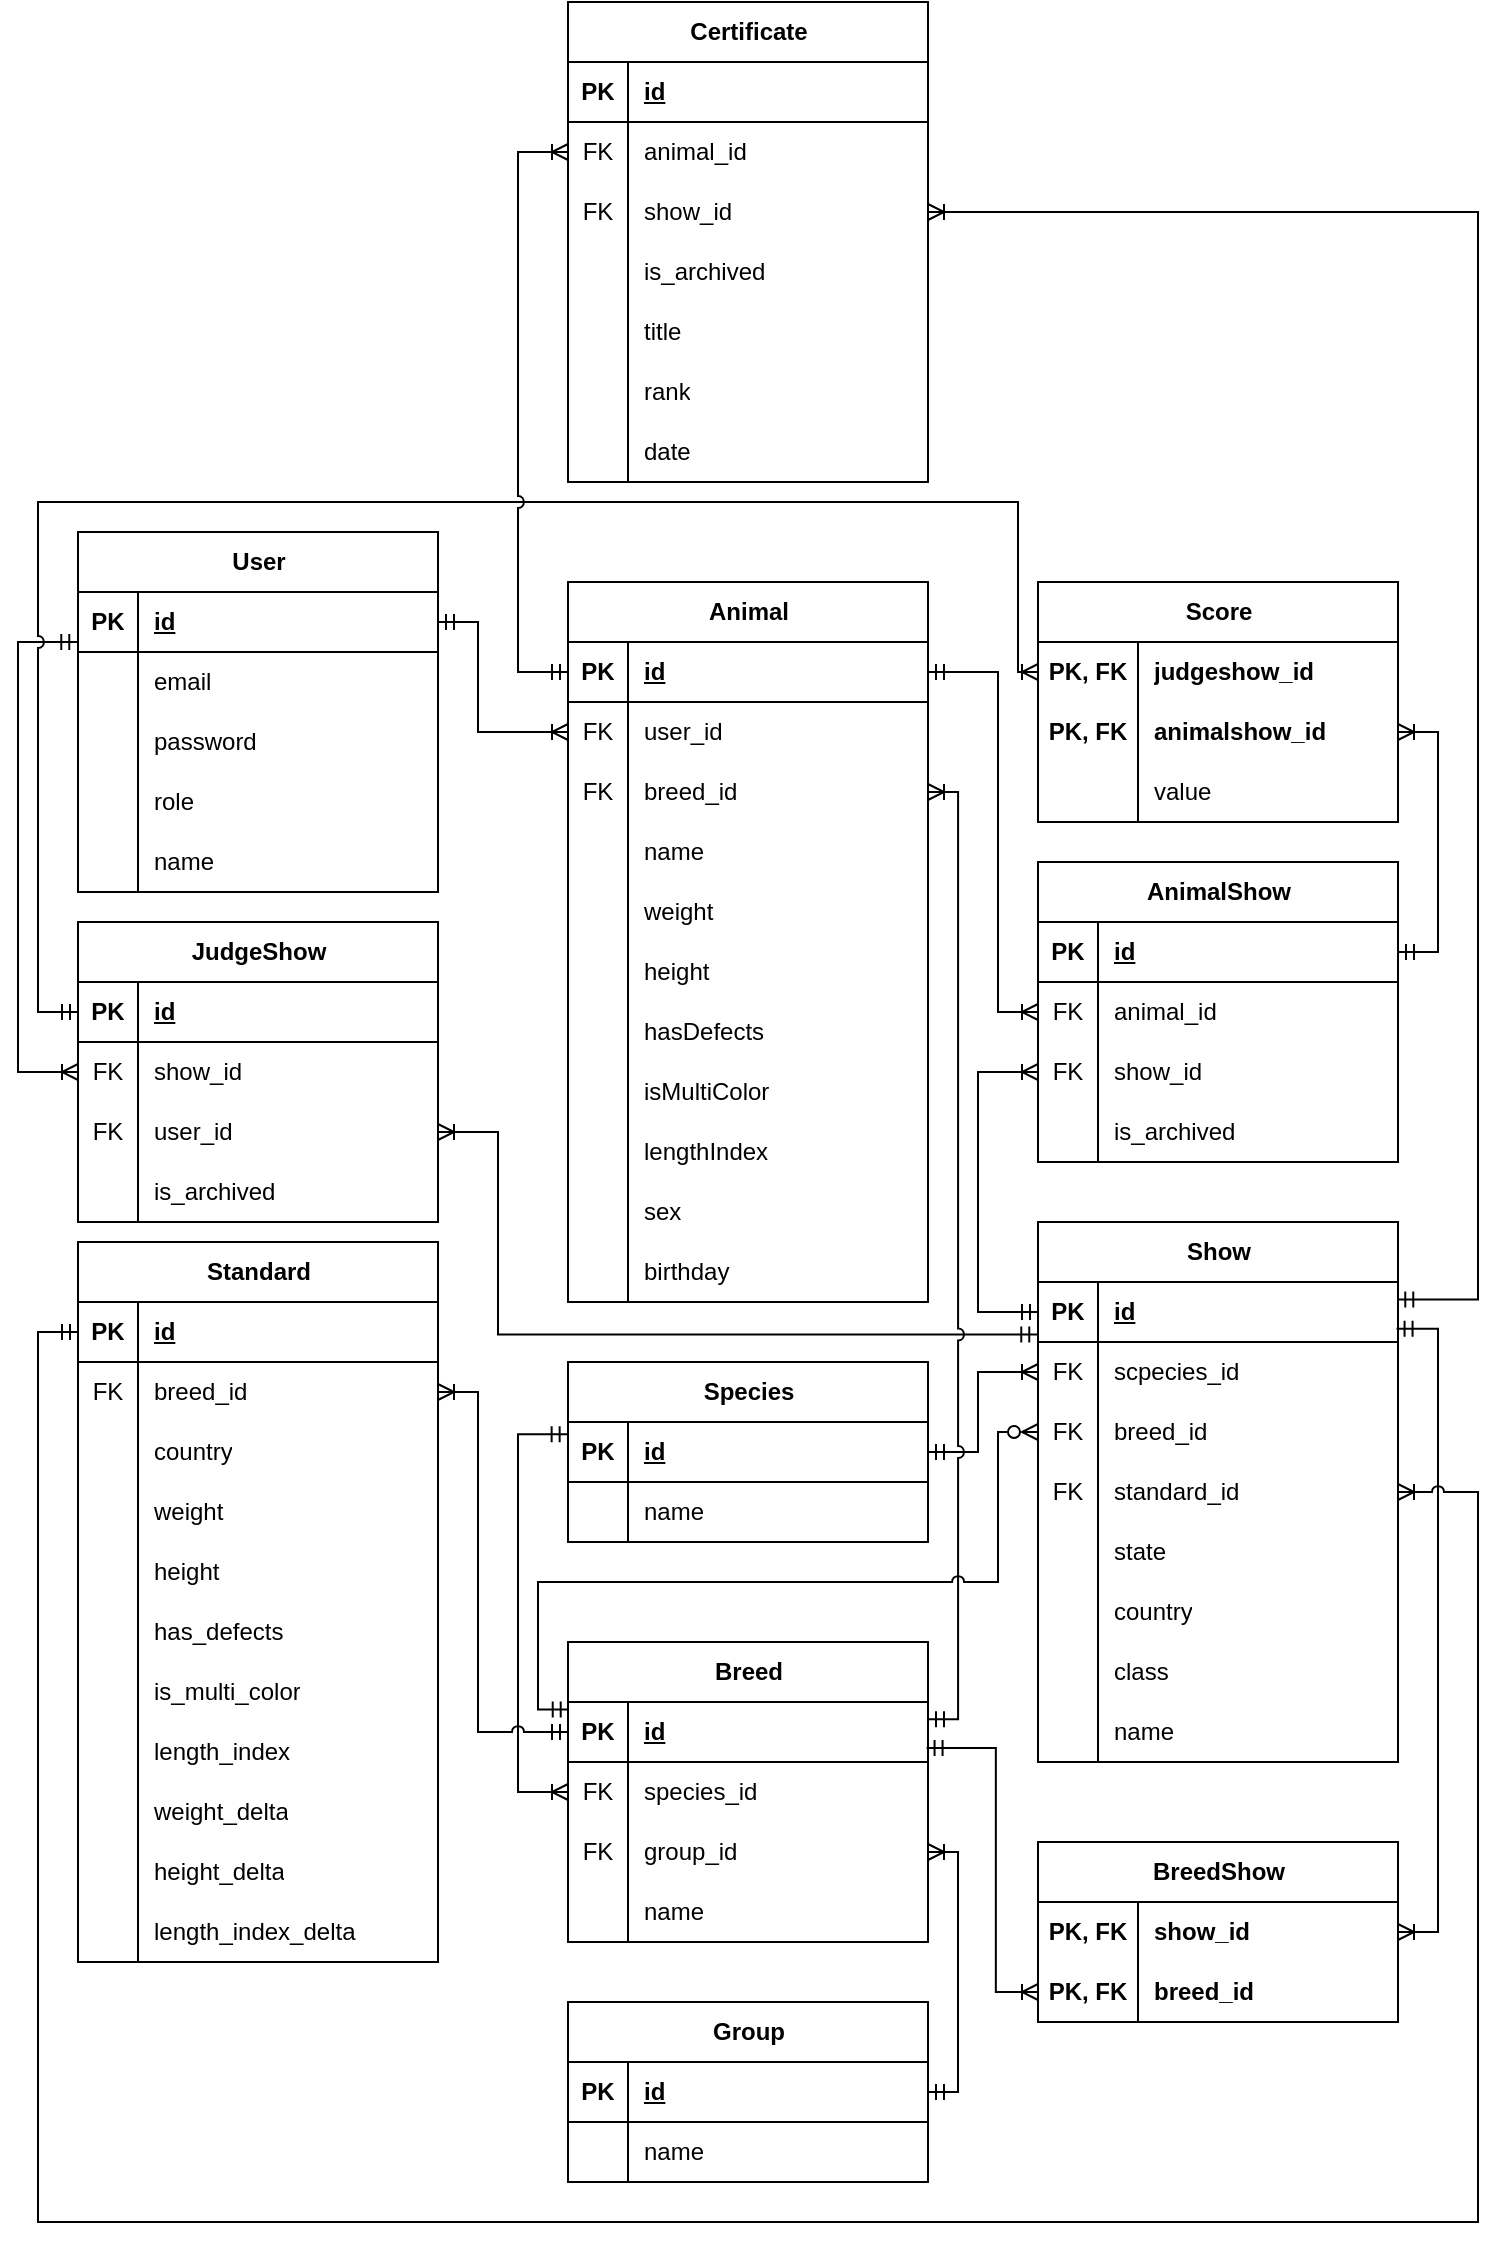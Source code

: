 <mxfile>
    <diagram id="R2lEEEUBdFMjLlhIrx00" name="entities">
        <mxGraphModel dx="1059" dy="561" grid="1" gridSize="10" guides="1" tooltips="1" connect="1" arrows="1" fold="1" page="1" pageScale="1" pageWidth="827" pageHeight="1169" math="0" shadow="0" extFonts="Permanent Marker^https://fonts.googleapis.com/css?family=Permanent+Marker">
            <root>
                <mxCell id="0"/>
                <mxCell id="1" parent="0"/>
                <mxCell id="bUFUpTfk8zphQyU5zZAa-34" value="&lt;div&gt;Standard&lt;/div&gt;" style="shape=table;startSize=30;container=1;collapsible=1;childLayout=tableLayout;fixedRows=1;rowLines=0;fontStyle=1;align=center;resizeLast=1;html=1;" parent="1" vertex="1">
                    <mxGeometry x="78" y="660" width="180" height="360" as="geometry"/>
                </mxCell>
                <mxCell id="bUFUpTfk8zphQyU5zZAa-35" value="" style="shape=tableRow;horizontal=0;startSize=0;swimlaneHead=0;swimlaneBody=0;fillColor=none;collapsible=0;dropTarget=0;points=[[0,0.5],[1,0.5]];portConstraint=eastwest;top=0;left=0;right=0;bottom=1;" parent="bUFUpTfk8zphQyU5zZAa-34" vertex="1">
                    <mxGeometry y="30" width="180" height="30" as="geometry"/>
                </mxCell>
                <mxCell id="bUFUpTfk8zphQyU5zZAa-36" value="PK" style="shape=partialRectangle;connectable=0;fillColor=none;top=0;left=0;bottom=0;right=0;fontStyle=1;overflow=hidden;whiteSpace=wrap;html=1;" parent="bUFUpTfk8zphQyU5zZAa-35" vertex="1">
                    <mxGeometry width="30" height="30" as="geometry">
                        <mxRectangle width="30" height="30" as="alternateBounds"/>
                    </mxGeometry>
                </mxCell>
                <mxCell id="bUFUpTfk8zphQyU5zZAa-37" value="id" style="shape=partialRectangle;connectable=0;fillColor=none;top=0;left=0;bottom=0;right=0;align=left;spacingLeft=6;fontStyle=5;overflow=hidden;whiteSpace=wrap;html=1;" parent="bUFUpTfk8zphQyU5zZAa-35" vertex="1">
                    <mxGeometry x="30" width="150" height="30" as="geometry">
                        <mxRectangle width="150" height="30" as="alternateBounds"/>
                    </mxGeometry>
                </mxCell>
                <mxCell id="bUFUpTfk8zphQyU5zZAa-38" value="" style="shape=tableRow;horizontal=0;startSize=0;swimlaneHead=0;swimlaneBody=0;fillColor=none;collapsible=0;dropTarget=0;points=[[0,0.5],[1,0.5]];portConstraint=eastwest;top=0;left=0;right=0;bottom=0;" parent="bUFUpTfk8zphQyU5zZAa-34" vertex="1">
                    <mxGeometry y="60" width="180" height="30" as="geometry"/>
                </mxCell>
                <mxCell id="bUFUpTfk8zphQyU5zZAa-39" value="FK" style="shape=partialRectangle;connectable=0;fillColor=none;top=0;left=0;bottom=0;right=0;editable=1;overflow=hidden;whiteSpace=wrap;html=1;" parent="bUFUpTfk8zphQyU5zZAa-38" vertex="1">
                    <mxGeometry width="30" height="30" as="geometry">
                        <mxRectangle width="30" height="30" as="alternateBounds"/>
                    </mxGeometry>
                </mxCell>
                <mxCell id="bUFUpTfk8zphQyU5zZAa-40" value="breed_id" style="shape=partialRectangle;connectable=0;fillColor=none;top=0;left=0;bottom=0;right=0;align=left;spacingLeft=6;overflow=hidden;whiteSpace=wrap;html=1;" parent="bUFUpTfk8zphQyU5zZAa-38" vertex="1">
                    <mxGeometry x="30" width="150" height="30" as="geometry">
                        <mxRectangle width="150" height="30" as="alternateBounds"/>
                    </mxGeometry>
                </mxCell>
                <mxCell id="bUFUpTfk8zphQyU5zZAa-41" value="" style="shape=tableRow;horizontal=0;startSize=0;swimlaneHead=0;swimlaneBody=0;fillColor=none;collapsible=0;dropTarget=0;points=[[0,0.5],[1,0.5]];portConstraint=eastwest;top=0;left=0;right=0;bottom=0;" parent="bUFUpTfk8zphQyU5zZAa-34" vertex="1">
                    <mxGeometry y="90" width="180" height="30" as="geometry"/>
                </mxCell>
                <mxCell id="bUFUpTfk8zphQyU5zZAa-42" value="" style="shape=partialRectangle;connectable=0;fillColor=none;top=0;left=0;bottom=0;right=0;editable=1;overflow=hidden;whiteSpace=wrap;html=1;" parent="bUFUpTfk8zphQyU5zZAa-41" vertex="1">
                    <mxGeometry width="30" height="30" as="geometry">
                        <mxRectangle width="30" height="30" as="alternateBounds"/>
                    </mxGeometry>
                </mxCell>
                <mxCell id="bUFUpTfk8zphQyU5zZAa-43" value="country" style="shape=partialRectangle;connectable=0;fillColor=none;top=0;left=0;bottom=0;right=0;align=left;spacingLeft=6;overflow=hidden;whiteSpace=wrap;html=1;" parent="bUFUpTfk8zphQyU5zZAa-41" vertex="1">
                    <mxGeometry x="30" width="150" height="30" as="geometry">
                        <mxRectangle width="150" height="30" as="alternateBounds"/>
                    </mxGeometry>
                </mxCell>
                <mxCell id="bUFUpTfk8zphQyU5zZAa-44" value="" style="shape=tableRow;horizontal=0;startSize=0;swimlaneHead=0;swimlaneBody=0;fillColor=none;collapsible=0;dropTarget=0;points=[[0,0.5],[1,0.5]];portConstraint=eastwest;top=0;left=0;right=0;bottom=0;" parent="bUFUpTfk8zphQyU5zZAa-34" vertex="1">
                    <mxGeometry y="120" width="180" height="30" as="geometry"/>
                </mxCell>
                <mxCell id="bUFUpTfk8zphQyU5zZAa-45" value="" style="shape=partialRectangle;connectable=0;fillColor=none;top=0;left=0;bottom=0;right=0;editable=1;overflow=hidden;whiteSpace=wrap;html=1;" parent="bUFUpTfk8zphQyU5zZAa-44" vertex="1">
                    <mxGeometry width="30" height="30" as="geometry">
                        <mxRectangle width="30" height="30" as="alternateBounds"/>
                    </mxGeometry>
                </mxCell>
                <mxCell id="bUFUpTfk8zphQyU5zZAa-46" value="weight" style="shape=partialRectangle;connectable=0;fillColor=none;top=0;left=0;bottom=0;right=0;align=left;spacingLeft=6;overflow=hidden;whiteSpace=wrap;html=1;" parent="bUFUpTfk8zphQyU5zZAa-44" vertex="1">
                    <mxGeometry x="30" width="150" height="30" as="geometry">
                        <mxRectangle width="150" height="30" as="alternateBounds"/>
                    </mxGeometry>
                </mxCell>
                <mxCell id="bUFUpTfk8zphQyU5zZAa-50" value="" style="shape=tableRow;horizontal=0;startSize=0;swimlaneHead=0;swimlaneBody=0;fillColor=none;collapsible=0;dropTarget=0;points=[[0,0.5],[1,0.5]];portConstraint=eastwest;top=0;left=0;right=0;bottom=0;" parent="bUFUpTfk8zphQyU5zZAa-34" vertex="1">
                    <mxGeometry y="150" width="180" height="30" as="geometry"/>
                </mxCell>
                <mxCell id="bUFUpTfk8zphQyU5zZAa-51" value="" style="shape=partialRectangle;connectable=0;fillColor=none;top=0;left=0;bottom=0;right=0;editable=1;overflow=hidden;whiteSpace=wrap;html=1;" parent="bUFUpTfk8zphQyU5zZAa-50" vertex="1">
                    <mxGeometry width="30" height="30" as="geometry">
                        <mxRectangle width="30" height="30" as="alternateBounds"/>
                    </mxGeometry>
                </mxCell>
                <mxCell id="bUFUpTfk8zphQyU5zZAa-52" value="height" style="shape=partialRectangle;connectable=0;fillColor=none;top=0;left=0;bottom=0;right=0;align=left;spacingLeft=6;overflow=hidden;whiteSpace=wrap;html=1;" parent="bUFUpTfk8zphQyU5zZAa-50" vertex="1">
                    <mxGeometry x="30" width="150" height="30" as="geometry">
                        <mxRectangle width="150" height="30" as="alternateBounds"/>
                    </mxGeometry>
                </mxCell>
                <mxCell id="bUFUpTfk8zphQyU5zZAa-53" value="" style="shape=tableRow;horizontal=0;startSize=0;swimlaneHead=0;swimlaneBody=0;fillColor=none;collapsible=0;dropTarget=0;points=[[0,0.5],[1,0.5]];portConstraint=eastwest;top=0;left=0;right=0;bottom=0;" parent="bUFUpTfk8zphQyU5zZAa-34" vertex="1">
                    <mxGeometry y="180" width="180" height="30" as="geometry"/>
                </mxCell>
                <mxCell id="bUFUpTfk8zphQyU5zZAa-54" value="" style="shape=partialRectangle;connectable=0;fillColor=none;top=0;left=0;bottom=0;right=0;editable=1;overflow=hidden;whiteSpace=wrap;html=1;" parent="bUFUpTfk8zphQyU5zZAa-53" vertex="1">
                    <mxGeometry width="30" height="30" as="geometry">
                        <mxRectangle width="30" height="30" as="alternateBounds"/>
                    </mxGeometry>
                </mxCell>
                <mxCell id="bUFUpTfk8zphQyU5zZAa-55" value="has_defects" style="shape=partialRectangle;connectable=0;fillColor=none;top=0;left=0;bottom=0;right=0;align=left;spacingLeft=6;overflow=hidden;whiteSpace=wrap;html=1;" parent="bUFUpTfk8zphQyU5zZAa-53" vertex="1">
                    <mxGeometry x="30" width="150" height="30" as="geometry">
                        <mxRectangle width="150" height="30" as="alternateBounds"/>
                    </mxGeometry>
                </mxCell>
                <mxCell id="bUFUpTfk8zphQyU5zZAa-56" value="" style="shape=tableRow;horizontal=0;startSize=0;swimlaneHead=0;swimlaneBody=0;fillColor=none;collapsible=0;dropTarget=0;points=[[0,0.5],[1,0.5]];portConstraint=eastwest;top=0;left=0;right=0;bottom=0;" parent="bUFUpTfk8zphQyU5zZAa-34" vertex="1">
                    <mxGeometry y="210" width="180" height="30" as="geometry"/>
                </mxCell>
                <mxCell id="bUFUpTfk8zphQyU5zZAa-57" value="" style="shape=partialRectangle;connectable=0;fillColor=none;top=0;left=0;bottom=0;right=0;editable=1;overflow=hidden;whiteSpace=wrap;html=1;" parent="bUFUpTfk8zphQyU5zZAa-56" vertex="1">
                    <mxGeometry width="30" height="30" as="geometry">
                        <mxRectangle width="30" height="30" as="alternateBounds"/>
                    </mxGeometry>
                </mxCell>
                <mxCell id="bUFUpTfk8zphQyU5zZAa-58" value="is_multi_color" style="shape=partialRectangle;connectable=0;fillColor=none;top=0;left=0;bottom=0;right=0;align=left;spacingLeft=6;overflow=hidden;whiteSpace=wrap;html=1;" parent="bUFUpTfk8zphQyU5zZAa-56" vertex="1">
                    <mxGeometry x="30" width="150" height="30" as="geometry">
                        <mxRectangle width="150" height="30" as="alternateBounds"/>
                    </mxGeometry>
                </mxCell>
                <mxCell id="bUFUpTfk8zphQyU5zZAa-59" value="" style="shape=tableRow;horizontal=0;startSize=0;swimlaneHead=0;swimlaneBody=0;fillColor=none;collapsible=0;dropTarget=0;points=[[0,0.5],[1,0.5]];portConstraint=eastwest;top=0;left=0;right=0;bottom=0;" parent="bUFUpTfk8zphQyU5zZAa-34" vertex="1">
                    <mxGeometry y="240" width="180" height="30" as="geometry"/>
                </mxCell>
                <mxCell id="bUFUpTfk8zphQyU5zZAa-60" value="" style="shape=partialRectangle;connectable=0;fillColor=none;top=0;left=0;bottom=0;right=0;editable=1;overflow=hidden;whiteSpace=wrap;html=1;" parent="bUFUpTfk8zphQyU5zZAa-59" vertex="1">
                    <mxGeometry width="30" height="30" as="geometry">
                        <mxRectangle width="30" height="30" as="alternateBounds"/>
                    </mxGeometry>
                </mxCell>
                <mxCell id="bUFUpTfk8zphQyU5zZAa-61" value="length_index" style="shape=partialRectangle;connectable=0;fillColor=none;top=0;left=0;bottom=0;right=0;align=left;spacingLeft=6;overflow=hidden;whiteSpace=wrap;html=1;" parent="bUFUpTfk8zphQyU5zZAa-59" vertex="1">
                    <mxGeometry x="30" width="150" height="30" as="geometry">
                        <mxRectangle width="150" height="30" as="alternateBounds"/>
                    </mxGeometry>
                </mxCell>
                <mxCell id="bUFUpTfk8zphQyU5zZAa-62" value="" style="shape=tableRow;horizontal=0;startSize=0;swimlaneHead=0;swimlaneBody=0;fillColor=none;collapsible=0;dropTarget=0;points=[[0,0.5],[1,0.5]];portConstraint=eastwest;top=0;left=0;right=0;bottom=0;" parent="bUFUpTfk8zphQyU5zZAa-34" vertex="1">
                    <mxGeometry y="270" width="180" height="30" as="geometry"/>
                </mxCell>
                <mxCell id="bUFUpTfk8zphQyU5zZAa-63" value="" style="shape=partialRectangle;connectable=0;fillColor=none;top=0;left=0;bottom=0;right=0;editable=1;overflow=hidden;whiteSpace=wrap;html=1;" parent="bUFUpTfk8zphQyU5zZAa-62" vertex="1">
                    <mxGeometry width="30" height="30" as="geometry">
                        <mxRectangle width="30" height="30" as="alternateBounds"/>
                    </mxGeometry>
                </mxCell>
                <mxCell id="bUFUpTfk8zphQyU5zZAa-64" value="weight_delta" style="shape=partialRectangle;connectable=0;fillColor=none;top=0;left=0;bottom=0;right=0;align=left;spacingLeft=6;overflow=hidden;whiteSpace=wrap;html=1;" parent="bUFUpTfk8zphQyU5zZAa-62" vertex="1">
                    <mxGeometry x="30" width="150" height="30" as="geometry">
                        <mxRectangle width="150" height="30" as="alternateBounds"/>
                    </mxGeometry>
                </mxCell>
                <mxCell id="bUFUpTfk8zphQyU5zZAa-65" value="" style="shape=tableRow;horizontal=0;startSize=0;swimlaneHead=0;swimlaneBody=0;fillColor=none;collapsible=0;dropTarget=0;points=[[0,0.5],[1,0.5]];portConstraint=eastwest;top=0;left=0;right=0;bottom=0;" parent="bUFUpTfk8zphQyU5zZAa-34" vertex="1">
                    <mxGeometry y="300" width="180" height="30" as="geometry"/>
                </mxCell>
                <mxCell id="bUFUpTfk8zphQyU5zZAa-66" value="" style="shape=partialRectangle;connectable=0;fillColor=none;top=0;left=0;bottom=0;right=0;editable=1;overflow=hidden;whiteSpace=wrap;html=1;" parent="bUFUpTfk8zphQyU5zZAa-65" vertex="1">
                    <mxGeometry width="30" height="30" as="geometry">
                        <mxRectangle width="30" height="30" as="alternateBounds"/>
                    </mxGeometry>
                </mxCell>
                <mxCell id="bUFUpTfk8zphQyU5zZAa-67" value="height_delta" style="shape=partialRectangle;connectable=0;fillColor=none;top=0;left=0;bottom=0;right=0;align=left;spacingLeft=6;overflow=hidden;whiteSpace=wrap;html=1;" parent="bUFUpTfk8zphQyU5zZAa-65" vertex="1">
                    <mxGeometry x="30" width="150" height="30" as="geometry">
                        <mxRectangle width="150" height="30" as="alternateBounds"/>
                    </mxGeometry>
                </mxCell>
                <mxCell id="bUFUpTfk8zphQyU5zZAa-68" value="" style="shape=tableRow;horizontal=0;startSize=0;swimlaneHead=0;swimlaneBody=0;fillColor=none;collapsible=0;dropTarget=0;points=[[0,0.5],[1,0.5]];portConstraint=eastwest;top=0;left=0;right=0;bottom=0;" parent="bUFUpTfk8zphQyU5zZAa-34" vertex="1">
                    <mxGeometry y="330" width="180" height="30" as="geometry"/>
                </mxCell>
                <mxCell id="bUFUpTfk8zphQyU5zZAa-69" value="" style="shape=partialRectangle;connectable=0;fillColor=none;top=0;left=0;bottom=0;right=0;editable=1;overflow=hidden;whiteSpace=wrap;html=1;" parent="bUFUpTfk8zphQyU5zZAa-68" vertex="1">
                    <mxGeometry width="30" height="30" as="geometry">
                        <mxRectangle width="30" height="30" as="alternateBounds"/>
                    </mxGeometry>
                </mxCell>
                <mxCell id="bUFUpTfk8zphQyU5zZAa-70" value="length_index_delta" style="shape=partialRectangle;connectable=0;fillColor=none;top=0;left=0;bottom=0;right=0;align=left;spacingLeft=6;overflow=hidden;whiteSpace=wrap;html=1;" parent="bUFUpTfk8zphQyU5zZAa-68" vertex="1">
                    <mxGeometry x="30" width="150" height="30" as="geometry">
                        <mxRectangle width="150" height="30" as="alternateBounds"/>
                    </mxGeometry>
                </mxCell>
                <mxCell id="bUFUpTfk8zphQyU5zZAa-71" value="&lt;div&gt;Animal&lt;/div&gt;" style="shape=table;startSize=30;container=1;collapsible=1;childLayout=tableLayout;fixedRows=1;rowLines=0;fontStyle=1;align=center;resizeLast=1;html=1;" parent="1" vertex="1">
                    <mxGeometry x="323" y="330" width="180" height="360" as="geometry"/>
                </mxCell>
                <mxCell id="bUFUpTfk8zphQyU5zZAa-72" value="" style="shape=tableRow;horizontal=0;startSize=0;swimlaneHead=0;swimlaneBody=0;fillColor=none;collapsible=0;dropTarget=0;points=[[0,0.5],[1,0.5]];portConstraint=eastwest;top=0;left=0;right=0;bottom=1;" parent="bUFUpTfk8zphQyU5zZAa-71" vertex="1">
                    <mxGeometry y="30" width="180" height="30" as="geometry"/>
                </mxCell>
                <mxCell id="bUFUpTfk8zphQyU5zZAa-73" value="PK" style="shape=partialRectangle;connectable=0;fillColor=none;top=0;left=0;bottom=0;right=0;fontStyle=1;overflow=hidden;whiteSpace=wrap;html=1;" parent="bUFUpTfk8zphQyU5zZAa-72" vertex="1">
                    <mxGeometry width="30" height="30" as="geometry">
                        <mxRectangle width="30" height="30" as="alternateBounds"/>
                    </mxGeometry>
                </mxCell>
                <mxCell id="bUFUpTfk8zphQyU5zZAa-74" value="id" style="shape=partialRectangle;connectable=0;fillColor=none;top=0;left=0;bottom=0;right=0;align=left;spacingLeft=6;fontStyle=5;overflow=hidden;whiteSpace=wrap;html=1;" parent="bUFUpTfk8zphQyU5zZAa-72" vertex="1">
                    <mxGeometry x="30" width="150" height="30" as="geometry">
                        <mxRectangle width="150" height="30" as="alternateBounds"/>
                    </mxGeometry>
                </mxCell>
                <mxCell id="bUFUpTfk8zphQyU5zZAa-78" value="" style="shape=tableRow;horizontal=0;startSize=0;swimlaneHead=0;swimlaneBody=0;fillColor=none;collapsible=0;dropTarget=0;points=[[0,0.5],[1,0.5]];portConstraint=eastwest;top=0;left=0;right=0;bottom=0;" parent="bUFUpTfk8zphQyU5zZAa-71" vertex="1">
                    <mxGeometry y="60" width="180" height="30" as="geometry"/>
                </mxCell>
                <mxCell id="bUFUpTfk8zphQyU5zZAa-79" value="FK" style="shape=partialRectangle;connectable=0;fillColor=none;top=0;left=0;bottom=0;right=0;editable=1;overflow=hidden;whiteSpace=wrap;html=1;" parent="bUFUpTfk8zphQyU5zZAa-78" vertex="1">
                    <mxGeometry width="30" height="30" as="geometry">
                        <mxRectangle width="30" height="30" as="alternateBounds"/>
                    </mxGeometry>
                </mxCell>
                <mxCell id="bUFUpTfk8zphQyU5zZAa-80" value="user_id" style="shape=partialRectangle;connectable=0;fillColor=none;top=0;left=0;bottom=0;right=0;align=left;spacingLeft=6;overflow=hidden;whiteSpace=wrap;html=1;" parent="bUFUpTfk8zphQyU5zZAa-78" vertex="1">
                    <mxGeometry x="30" width="150" height="30" as="geometry">
                        <mxRectangle width="150" height="30" as="alternateBounds"/>
                    </mxGeometry>
                </mxCell>
                <mxCell id="LnCJcRoZF6rApb8IrTAH-2" value="" style="shape=tableRow;horizontal=0;startSize=0;swimlaneHead=0;swimlaneBody=0;fillColor=none;collapsible=0;dropTarget=0;points=[[0,0.5],[1,0.5]];portConstraint=eastwest;top=0;left=0;right=0;bottom=0;" parent="bUFUpTfk8zphQyU5zZAa-71" vertex="1">
                    <mxGeometry y="90" width="180" height="30" as="geometry"/>
                </mxCell>
                <mxCell id="LnCJcRoZF6rApb8IrTAH-3" value="FK" style="shape=partialRectangle;connectable=0;fillColor=none;top=0;left=0;bottom=0;right=0;editable=1;overflow=hidden;whiteSpace=wrap;html=1;" parent="LnCJcRoZF6rApb8IrTAH-2" vertex="1">
                    <mxGeometry width="30" height="30" as="geometry">
                        <mxRectangle width="30" height="30" as="alternateBounds"/>
                    </mxGeometry>
                </mxCell>
                <mxCell id="LnCJcRoZF6rApb8IrTAH-4" value="breed_id" style="shape=partialRectangle;connectable=0;fillColor=none;top=0;left=0;bottom=0;right=0;align=left;spacingLeft=6;overflow=hidden;whiteSpace=wrap;html=1;" parent="LnCJcRoZF6rApb8IrTAH-2" vertex="1">
                    <mxGeometry x="30" width="150" height="30" as="geometry">
                        <mxRectangle width="150" height="30" as="alternateBounds"/>
                    </mxGeometry>
                </mxCell>
                <mxCell id="bUFUpTfk8zphQyU5zZAa-303" value="" style="shape=tableRow;horizontal=0;startSize=0;swimlaneHead=0;swimlaneBody=0;fillColor=none;collapsible=0;dropTarget=0;points=[[0,0.5],[1,0.5]];portConstraint=eastwest;top=0;left=0;right=0;bottom=0;" parent="bUFUpTfk8zphQyU5zZAa-71" vertex="1">
                    <mxGeometry y="120" width="180" height="30" as="geometry"/>
                </mxCell>
                <mxCell id="bUFUpTfk8zphQyU5zZAa-304" value="" style="shape=partialRectangle;connectable=0;fillColor=none;top=0;left=0;bottom=0;right=0;editable=1;overflow=hidden;whiteSpace=wrap;html=1;" parent="bUFUpTfk8zphQyU5zZAa-303" vertex="1">
                    <mxGeometry width="30" height="30" as="geometry">
                        <mxRectangle width="30" height="30" as="alternateBounds"/>
                    </mxGeometry>
                </mxCell>
                <mxCell id="bUFUpTfk8zphQyU5zZAa-305" value="name" style="shape=partialRectangle;connectable=0;fillColor=none;top=0;left=0;bottom=0;right=0;align=left;spacingLeft=6;overflow=hidden;whiteSpace=wrap;html=1;" parent="bUFUpTfk8zphQyU5zZAa-303" vertex="1">
                    <mxGeometry x="30" width="150" height="30" as="geometry">
                        <mxRectangle width="150" height="30" as="alternateBounds"/>
                    </mxGeometry>
                </mxCell>
                <mxCell id="bUFUpTfk8zphQyU5zZAa-81" value="" style="shape=tableRow;horizontal=0;startSize=0;swimlaneHead=0;swimlaneBody=0;fillColor=none;collapsible=0;dropTarget=0;points=[[0,0.5],[1,0.5]];portConstraint=eastwest;top=0;left=0;right=0;bottom=0;" parent="bUFUpTfk8zphQyU5zZAa-71" vertex="1">
                    <mxGeometry y="150" width="180" height="30" as="geometry"/>
                </mxCell>
                <mxCell id="bUFUpTfk8zphQyU5zZAa-82" value="" style="shape=partialRectangle;connectable=0;fillColor=none;top=0;left=0;bottom=0;right=0;editable=1;overflow=hidden;whiteSpace=wrap;html=1;" parent="bUFUpTfk8zphQyU5zZAa-81" vertex="1">
                    <mxGeometry width="30" height="30" as="geometry">
                        <mxRectangle width="30" height="30" as="alternateBounds"/>
                    </mxGeometry>
                </mxCell>
                <mxCell id="bUFUpTfk8zphQyU5zZAa-83" value="weight" style="shape=partialRectangle;connectable=0;fillColor=none;top=0;left=0;bottom=0;right=0;align=left;spacingLeft=6;overflow=hidden;whiteSpace=wrap;html=1;" parent="bUFUpTfk8zphQyU5zZAa-81" vertex="1">
                    <mxGeometry x="30" width="150" height="30" as="geometry">
                        <mxRectangle width="150" height="30" as="alternateBounds"/>
                    </mxGeometry>
                </mxCell>
                <mxCell id="bUFUpTfk8zphQyU5zZAa-84" value="" style="shape=tableRow;horizontal=0;startSize=0;swimlaneHead=0;swimlaneBody=0;fillColor=none;collapsible=0;dropTarget=0;points=[[0,0.5],[1,0.5]];portConstraint=eastwest;top=0;left=0;right=0;bottom=0;" parent="bUFUpTfk8zphQyU5zZAa-71" vertex="1">
                    <mxGeometry y="180" width="180" height="30" as="geometry"/>
                </mxCell>
                <mxCell id="bUFUpTfk8zphQyU5zZAa-85" value="" style="shape=partialRectangle;connectable=0;fillColor=none;top=0;left=0;bottom=0;right=0;editable=1;overflow=hidden;whiteSpace=wrap;html=1;" parent="bUFUpTfk8zphQyU5zZAa-84" vertex="1">
                    <mxGeometry width="30" height="30" as="geometry">
                        <mxRectangle width="30" height="30" as="alternateBounds"/>
                    </mxGeometry>
                </mxCell>
                <mxCell id="bUFUpTfk8zphQyU5zZAa-86" value="height" style="shape=partialRectangle;connectable=0;fillColor=none;top=0;left=0;bottom=0;right=0;align=left;spacingLeft=6;overflow=hidden;whiteSpace=wrap;html=1;" parent="bUFUpTfk8zphQyU5zZAa-84" vertex="1">
                    <mxGeometry x="30" width="150" height="30" as="geometry">
                        <mxRectangle width="150" height="30" as="alternateBounds"/>
                    </mxGeometry>
                </mxCell>
                <mxCell id="bUFUpTfk8zphQyU5zZAa-87" value="" style="shape=tableRow;horizontal=0;startSize=0;swimlaneHead=0;swimlaneBody=0;fillColor=none;collapsible=0;dropTarget=0;points=[[0,0.5],[1,0.5]];portConstraint=eastwest;top=0;left=0;right=0;bottom=0;" parent="bUFUpTfk8zphQyU5zZAa-71" vertex="1">
                    <mxGeometry y="210" width="180" height="30" as="geometry"/>
                </mxCell>
                <mxCell id="bUFUpTfk8zphQyU5zZAa-88" value="" style="shape=partialRectangle;connectable=0;fillColor=none;top=0;left=0;bottom=0;right=0;editable=1;overflow=hidden;whiteSpace=wrap;html=1;" parent="bUFUpTfk8zphQyU5zZAa-87" vertex="1">
                    <mxGeometry width="30" height="30" as="geometry">
                        <mxRectangle width="30" height="30" as="alternateBounds"/>
                    </mxGeometry>
                </mxCell>
                <mxCell id="bUFUpTfk8zphQyU5zZAa-89" value="hasDefects" style="shape=partialRectangle;connectable=0;fillColor=none;top=0;left=0;bottom=0;right=0;align=left;spacingLeft=6;overflow=hidden;whiteSpace=wrap;html=1;" parent="bUFUpTfk8zphQyU5zZAa-87" vertex="1">
                    <mxGeometry x="30" width="150" height="30" as="geometry">
                        <mxRectangle width="150" height="30" as="alternateBounds"/>
                    </mxGeometry>
                </mxCell>
                <mxCell id="bUFUpTfk8zphQyU5zZAa-90" value="" style="shape=tableRow;horizontal=0;startSize=0;swimlaneHead=0;swimlaneBody=0;fillColor=none;collapsible=0;dropTarget=0;points=[[0,0.5],[1,0.5]];portConstraint=eastwest;top=0;left=0;right=0;bottom=0;" parent="bUFUpTfk8zphQyU5zZAa-71" vertex="1">
                    <mxGeometry y="240" width="180" height="30" as="geometry"/>
                </mxCell>
                <mxCell id="bUFUpTfk8zphQyU5zZAa-91" value="" style="shape=partialRectangle;connectable=0;fillColor=none;top=0;left=0;bottom=0;right=0;editable=1;overflow=hidden;whiteSpace=wrap;html=1;" parent="bUFUpTfk8zphQyU5zZAa-90" vertex="1">
                    <mxGeometry width="30" height="30" as="geometry">
                        <mxRectangle width="30" height="30" as="alternateBounds"/>
                    </mxGeometry>
                </mxCell>
                <mxCell id="bUFUpTfk8zphQyU5zZAa-92" value="isMultiColor" style="shape=partialRectangle;connectable=0;fillColor=none;top=0;left=0;bottom=0;right=0;align=left;spacingLeft=6;overflow=hidden;whiteSpace=wrap;html=1;" parent="bUFUpTfk8zphQyU5zZAa-90" vertex="1">
                    <mxGeometry x="30" width="150" height="30" as="geometry">
                        <mxRectangle width="150" height="30" as="alternateBounds"/>
                    </mxGeometry>
                </mxCell>
                <mxCell id="bUFUpTfk8zphQyU5zZAa-93" value="" style="shape=tableRow;horizontal=0;startSize=0;swimlaneHead=0;swimlaneBody=0;fillColor=none;collapsible=0;dropTarget=0;points=[[0,0.5],[1,0.5]];portConstraint=eastwest;top=0;left=0;right=0;bottom=0;" parent="bUFUpTfk8zphQyU5zZAa-71" vertex="1">
                    <mxGeometry y="270" width="180" height="30" as="geometry"/>
                </mxCell>
                <mxCell id="bUFUpTfk8zphQyU5zZAa-94" value="" style="shape=partialRectangle;connectable=0;fillColor=none;top=0;left=0;bottom=0;right=0;editable=1;overflow=hidden;whiteSpace=wrap;html=1;" parent="bUFUpTfk8zphQyU5zZAa-93" vertex="1">
                    <mxGeometry width="30" height="30" as="geometry">
                        <mxRectangle width="30" height="30" as="alternateBounds"/>
                    </mxGeometry>
                </mxCell>
                <mxCell id="bUFUpTfk8zphQyU5zZAa-95" value="lengthIndex" style="shape=partialRectangle;connectable=0;fillColor=none;top=0;left=0;bottom=0;right=0;align=left;spacingLeft=6;overflow=hidden;whiteSpace=wrap;html=1;" parent="bUFUpTfk8zphQyU5zZAa-93" vertex="1">
                    <mxGeometry x="30" width="150" height="30" as="geometry">
                        <mxRectangle width="150" height="30" as="alternateBounds"/>
                    </mxGeometry>
                </mxCell>
                <mxCell id="bUFUpTfk8zphQyU5zZAa-96" value="" style="shape=tableRow;horizontal=0;startSize=0;swimlaneHead=0;swimlaneBody=0;fillColor=none;collapsible=0;dropTarget=0;points=[[0,0.5],[1,0.5]];portConstraint=eastwest;top=0;left=0;right=0;bottom=0;" parent="bUFUpTfk8zphQyU5zZAa-71" vertex="1">
                    <mxGeometry y="300" width="180" height="30" as="geometry"/>
                </mxCell>
                <mxCell id="bUFUpTfk8zphQyU5zZAa-97" value="" style="shape=partialRectangle;connectable=0;fillColor=none;top=0;left=0;bottom=0;right=0;editable=1;overflow=hidden;whiteSpace=wrap;html=1;" parent="bUFUpTfk8zphQyU5zZAa-96" vertex="1">
                    <mxGeometry width="30" height="30" as="geometry">
                        <mxRectangle width="30" height="30" as="alternateBounds"/>
                    </mxGeometry>
                </mxCell>
                <mxCell id="bUFUpTfk8zphQyU5zZAa-98" value="sex" style="shape=partialRectangle;connectable=0;fillColor=none;top=0;left=0;bottom=0;right=0;align=left;spacingLeft=6;overflow=hidden;whiteSpace=wrap;html=1;" parent="bUFUpTfk8zphQyU5zZAa-96" vertex="1">
                    <mxGeometry x="30" width="150" height="30" as="geometry">
                        <mxRectangle width="150" height="30" as="alternateBounds"/>
                    </mxGeometry>
                </mxCell>
                <mxCell id="bUFUpTfk8zphQyU5zZAa-99" value="" style="shape=tableRow;horizontal=0;startSize=0;swimlaneHead=0;swimlaneBody=0;fillColor=none;collapsible=0;dropTarget=0;points=[[0,0.5],[1,0.5]];portConstraint=eastwest;top=0;left=0;right=0;bottom=0;" parent="bUFUpTfk8zphQyU5zZAa-71" vertex="1">
                    <mxGeometry y="330" width="180" height="30" as="geometry"/>
                </mxCell>
                <mxCell id="bUFUpTfk8zphQyU5zZAa-100" value="" style="shape=partialRectangle;connectable=0;fillColor=none;top=0;left=0;bottom=0;right=0;editable=1;overflow=hidden;whiteSpace=wrap;html=1;" parent="bUFUpTfk8zphQyU5zZAa-99" vertex="1">
                    <mxGeometry width="30" height="30" as="geometry">
                        <mxRectangle width="30" height="30" as="alternateBounds"/>
                    </mxGeometry>
                </mxCell>
                <mxCell id="bUFUpTfk8zphQyU5zZAa-101" value="birthday" style="shape=partialRectangle;connectable=0;fillColor=none;top=0;left=0;bottom=0;right=0;align=left;spacingLeft=6;overflow=hidden;whiteSpace=wrap;html=1;" parent="bUFUpTfk8zphQyU5zZAa-99" vertex="1">
                    <mxGeometry x="30" width="150" height="30" as="geometry">
                        <mxRectangle width="150" height="30" as="alternateBounds"/>
                    </mxGeometry>
                </mxCell>
                <mxCell id="bUFUpTfk8zphQyU5zZAa-105" value="User" style="shape=table;startSize=30;container=1;collapsible=1;childLayout=tableLayout;fixedRows=1;rowLines=0;fontStyle=1;align=center;resizeLast=1;html=1;" parent="1" vertex="1">
                    <mxGeometry x="78" y="305" width="180" height="180" as="geometry"/>
                </mxCell>
                <mxCell id="bUFUpTfk8zphQyU5zZAa-106" value="" style="shape=tableRow;horizontal=0;startSize=0;swimlaneHead=0;swimlaneBody=0;fillColor=none;collapsible=0;dropTarget=0;points=[[0,0.5],[1,0.5]];portConstraint=eastwest;top=0;left=0;right=0;bottom=1;" parent="bUFUpTfk8zphQyU5zZAa-105" vertex="1">
                    <mxGeometry y="30" width="180" height="30" as="geometry"/>
                </mxCell>
                <mxCell id="bUFUpTfk8zphQyU5zZAa-107" value="PK" style="shape=partialRectangle;connectable=0;fillColor=none;top=0;left=0;bottom=0;right=0;fontStyle=1;overflow=hidden;whiteSpace=wrap;html=1;" parent="bUFUpTfk8zphQyU5zZAa-106" vertex="1">
                    <mxGeometry width="30" height="30" as="geometry">
                        <mxRectangle width="30" height="30" as="alternateBounds"/>
                    </mxGeometry>
                </mxCell>
                <mxCell id="bUFUpTfk8zphQyU5zZAa-108" value="id" style="shape=partialRectangle;connectable=0;fillColor=none;top=0;left=0;bottom=0;right=0;align=left;spacingLeft=6;fontStyle=5;overflow=hidden;whiteSpace=wrap;html=1;" parent="bUFUpTfk8zphQyU5zZAa-106" vertex="1">
                    <mxGeometry x="30" width="150" height="30" as="geometry">
                        <mxRectangle width="150" height="30" as="alternateBounds"/>
                    </mxGeometry>
                </mxCell>
                <mxCell id="bUFUpTfk8zphQyU5zZAa-109" value="" style="shape=tableRow;horizontal=0;startSize=0;swimlaneHead=0;swimlaneBody=0;fillColor=none;collapsible=0;dropTarget=0;points=[[0,0.5],[1,0.5]];portConstraint=eastwest;top=0;left=0;right=0;bottom=0;" parent="bUFUpTfk8zphQyU5zZAa-105" vertex="1">
                    <mxGeometry y="60" width="180" height="30" as="geometry"/>
                </mxCell>
                <mxCell id="bUFUpTfk8zphQyU5zZAa-110" value="" style="shape=partialRectangle;connectable=0;fillColor=none;top=0;left=0;bottom=0;right=0;editable=1;overflow=hidden;whiteSpace=wrap;html=1;" parent="bUFUpTfk8zphQyU5zZAa-109" vertex="1">
                    <mxGeometry width="30" height="30" as="geometry">
                        <mxRectangle width="30" height="30" as="alternateBounds"/>
                    </mxGeometry>
                </mxCell>
                <mxCell id="bUFUpTfk8zphQyU5zZAa-111" value="email" style="shape=partialRectangle;connectable=0;fillColor=none;top=0;left=0;bottom=0;right=0;align=left;spacingLeft=6;overflow=hidden;whiteSpace=wrap;html=1;" parent="bUFUpTfk8zphQyU5zZAa-109" vertex="1">
                    <mxGeometry x="30" width="150" height="30" as="geometry">
                        <mxRectangle width="150" height="30" as="alternateBounds"/>
                    </mxGeometry>
                </mxCell>
                <mxCell id="bUFUpTfk8zphQyU5zZAa-112" value="" style="shape=tableRow;horizontal=0;startSize=0;swimlaneHead=0;swimlaneBody=0;fillColor=none;collapsible=0;dropTarget=0;points=[[0,0.5],[1,0.5]];portConstraint=eastwest;top=0;left=0;right=0;bottom=0;" parent="bUFUpTfk8zphQyU5zZAa-105" vertex="1">
                    <mxGeometry y="90" width="180" height="30" as="geometry"/>
                </mxCell>
                <mxCell id="bUFUpTfk8zphQyU5zZAa-113" value="" style="shape=partialRectangle;connectable=0;fillColor=none;top=0;left=0;bottom=0;right=0;editable=1;overflow=hidden;whiteSpace=wrap;html=1;" parent="bUFUpTfk8zphQyU5zZAa-112" vertex="1">
                    <mxGeometry width="30" height="30" as="geometry">
                        <mxRectangle width="30" height="30" as="alternateBounds"/>
                    </mxGeometry>
                </mxCell>
                <mxCell id="bUFUpTfk8zphQyU5zZAa-114" value="password" style="shape=partialRectangle;connectable=0;fillColor=none;top=0;left=0;bottom=0;right=0;align=left;spacingLeft=6;overflow=hidden;whiteSpace=wrap;html=1;" parent="bUFUpTfk8zphQyU5zZAa-112" vertex="1">
                    <mxGeometry x="30" width="150" height="30" as="geometry">
                        <mxRectangle width="150" height="30" as="alternateBounds"/>
                    </mxGeometry>
                </mxCell>
                <mxCell id="bUFUpTfk8zphQyU5zZAa-115" value="" style="shape=tableRow;horizontal=0;startSize=0;swimlaneHead=0;swimlaneBody=0;fillColor=none;collapsible=0;dropTarget=0;points=[[0,0.5],[1,0.5]];portConstraint=eastwest;top=0;left=0;right=0;bottom=0;" parent="bUFUpTfk8zphQyU5zZAa-105" vertex="1">
                    <mxGeometry y="120" width="180" height="30" as="geometry"/>
                </mxCell>
                <mxCell id="bUFUpTfk8zphQyU5zZAa-116" value="" style="shape=partialRectangle;connectable=0;fillColor=none;top=0;left=0;bottom=0;right=0;editable=1;overflow=hidden;whiteSpace=wrap;html=1;" parent="bUFUpTfk8zphQyU5zZAa-115" vertex="1">
                    <mxGeometry width="30" height="30" as="geometry">
                        <mxRectangle width="30" height="30" as="alternateBounds"/>
                    </mxGeometry>
                </mxCell>
                <mxCell id="bUFUpTfk8zphQyU5zZAa-117" value="role" style="shape=partialRectangle;connectable=0;fillColor=none;top=0;left=0;bottom=0;right=0;align=left;spacingLeft=6;overflow=hidden;whiteSpace=wrap;html=1;" parent="bUFUpTfk8zphQyU5zZAa-115" vertex="1">
                    <mxGeometry x="30" width="150" height="30" as="geometry">
                        <mxRectangle width="150" height="30" as="alternateBounds"/>
                    </mxGeometry>
                </mxCell>
                <mxCell id="bUFUpTfk8zphQyU5zZAa-118" value="" style="shape=tableRow;horizontal=0;startSize=0;swimlaneHead=0;swimlaneBody=0;fillColor=none;collapsible=0;dropTarget=0;points=[[0,0.5],[1,0.5]];portConstraint=eastwest;top=0;left=0;right=0;bottom=0;" parent="bUFUpTfk8zphQyU5zZAa-105" vertex="1">
                    <mxGeometry y="150" width="180" height="30" as="geometry"/>
                </mxCell>
                <mxCell id="bUFUpTfk8zphQyU5zZAa-119" value="" style="shape=partialRectangle;connectable=0;fillColor=none;top=0;left=0;bottom=0;right=0;editable=1;overflow=hidden;whiteSpace=wrap;html=1;" parent="bUFUpTfk8zphQyU5zZAa-118" vertex="1">
                    <mxGeometry width="30" height="30" as="geometry">
                        <mxRectangle width="30" height="30" as="alternateBounds"/>
                    </mxGeometry>
                </mxCell>
                <mxCell id="bUFUpTfk8zphQyU5zZAa-120" value="name" style="shape=partialRectangle;connectable=0;fillColor=none;top=0;left=0;bottom=0;right=0;align=left;spacingLeft=6;overflow=hidden;whiteSpace=wrap;html=1;" parent="bUFUpTfk8zphQyU5zZAa-118" vertex="1">
                    <mxGeometry x="30" width="150" height="30" as="geometry">
                        <mxRectangle width="150" height="30" as="alternateBounds"/>
                    </mxGeometry>
                </mxCell>
                <mxCell id="bUFUpTfk8zphQyU5zZAa-133" value="Show" style="shape=table;startSize=30;container=1;collapsible=1;childLayout=tableLayout;fixedRows=1;rowLines=0;fontStyle=1;align=center;resizeLast=1;html=1;" parent="1" vertex="1">
                    <mxGeometry x="558" y="650" width="180" height="270" as="geometry"/>
                </mxCell>
                <mxCell id="bUFUpTfk8zphQyU5zZAa-134" value="" style="shape=tableRow;horizontal=0;startSize=0;swimlaneHead=0;swimlaneBody=0;fillColor=none;collapsible=0;dropTarget=0;points=[[0,0.5],[1,0.5]];portConstraint=eastwest;top=0;left=0;right=0;bottom=1;" parent="bUFUpTfk8zphQyU5zZAa-133" vertex="1">
                    <mxGeometry y="30" width="180" height="30" as="geometry"/>
                </mxCell>
                <mxCell id="bUFUpTfk8zphQyU5zZAa-135" value="PK" style="shape=partialRectangle;connectable=0;fillColor=none;top=0;left=0;bottom=0;right=0;fontStyle=1;overflow=hidden;whiteSpace=wrap;html=1;" parent="bUFUpTfk8zphQyU5zZAa-134" vertex="1">
                    <mxGeometry width="30" height="30" as="geometry">
                        <mxRectangle width="30" height="30" as="alternateBounds"/>
                    </mxGeometry>
                </mxCell>
                <mxCell id="bUFUpTfk8zphQyU5zZAa-136" value="id" style="shape=partialRectangle;connectable=0;fillColor=none;top=0;left=0;bottom=0;right=0;align=left;spacingLeft=6;fontStyle=5;overflow=hidden;whiteSpace=wrap;html=1;" parent="bUFUpTfk8zphQyU5zZAa-134" vertex="1">
                    <mxGeometry x="30" width="150" height="30" as="geometry">
                        <mxRectangle width="150" height="30" as="alternateBounds"/>
                    </mxGeometry>
                </mxCell>
                <mxCell id="bUFUpTfk8zphQyU5zZAa-137" value="" style="shape=tableRow;horizontal=0;startSize=0;swimlaneHead=0;swimlaneBody=0;fillColor=none;collapsible=0;dropTarget=0;points=[[0,0.5],[1,0.5]];portConstraint=eastwest;top=0;left=0;right=0;bottom=0;" parent="bUFUpTfk8zphQyU5zZAa-133" vertex="1">
                    <mxGeometry y="60" width="180" height="30" as="geometry"/>
                </mxCell>
                <mxCell id="bUFUpTfk8zphQyU5zZAa-138" value="FK" style="shape=partialRectangle;connectable=0;fillColor=none;top=0;left=0;bottom=0;right=0;editable=1;overflow=hidden;whiteSpace=wrap;html=1;" parent="bUFUpTfk8zphQyU5zZAa-137" vertex="1">
                    <mxGeometry width="30" height="30" as="geometry">
                        <mxRectangle width="30" height="30" as="alternateBounds"/>
                    </mxGeometry>
                </mxCell>
                <mxCell id="bUFUpTfk8zphQyU5zZAa-139" value="scpecies_id" style="shape=partialRectangle;connectable=0;fillColor=none;top=0;left=0;bottom=0;right=0;align=left;spacingLeft=6;overflow=hidden;whiteSpace=wrap;html=1;" parent="bUFUpTfk8zphQyU5zZAa-137" vertex="1">
                    <mxGeometry x="30" width="150" height="30" as="geometry">
                        <mxRectangle width="150" height="30" as="alternateBounds"/>
                    </mxGeometry>
                </mxCell>
                <mxCell id="21" value="" style="shape=tableRow;horizontal=0;startSize=0;swimlaneHead=0;swimlaneBody=0;fillColor=none;collapsible=0;dropTarget=0;points=[[0,0.5],[1,0.5]];portConstraint=eastwest;top=0;left=0;right=0;bottom=0;" parent="bUFUpTfk8zphQyU5zZAa-133" vertex="1">
                    <mxGeometry y="90" width="180" height="30" as="geometry"/>
                </mxCell>
                <mxCell id="22" value="FK" style="shape=partialRectangle;connectable=0;fillColor=none;top=0;left=0;bottom=0;right=0;editable=1;overflow=hidden;whiteSpace=wrap;html=1;" parent="21" vertex="1">
                    <mxGeometry width="30" height="30" as="geometry">
                        <mxRectangle width="30" height="30" as="alternateBounds"/>
                    </mxGeometry>
                </mxCell>
                <mxCell id="23" value="breed_id" style="shape=partialRectangle;connectable=0;fillColor=none;top=0;left=0;bottom=0;right=0;align=left;spacingLeft=6;overflow=hidden;whiteSpace=wrap;html=1;" parent="21" vertex="1">
                    <mxGeometry x="30" width="150" height="30" as="geometry">
                        <mxRectangle width="150" height="30" as="alternateBounds"/>
                    </mxGeometry>
                </mxCell>
                <mxCell id="76" value="" style="shape=tableRow;horizontal=0;startSize=0;swimlaneHead=0;swimlaneBody=0;fillColor=none;collapsible=0;dropTarget=0;points=[[0,0.5],[1,0.5]];portConstraint=eastwest;top=0;left=0;right=0;bottom=0;" parent="bUFUpTfk8zphQyU5zZAa-133" vertex="1">
                    <mxGeometry y="120" width="180" height="30" as="geometry"/>
                </mxCell>
                <mxCell id="77" value="FK" style="shape=partialRectangle;connectable=0;fillColor=none;top=0;left=0;bottom=0;right=0;editable=1;overflow=hidden;whiteSpace=wrap;html=1;" parent="76" vertex="1">
                    <mxGeometry width="30" height="30" as="geometry">
                        <mxRectangle width="30" height="30" as="alternateBounds"/>
                    </mxGeometry>
                </mxCell>
                <mxCell id="78" value="standard_id" style="shape=partialRectangle;connectable=0;fillColor=none;top=0;left=0;bottom=0;right=0;align=left;spacingLeft=6;overflow=hidden;whiteSpace=wrap;html=1;" parent="76" vertex="1">
                    <mxGeometry x="30" width="150" height="30" as="geometry">
                        <mxRectangle width="150" height="30" as="alternateBounds"/>
                    </mxGeometry>
                </mxCell>
                <mxCell id="Wf2ku7-DBUjka4WumqQd-11" value="" style="shape=tableRow;horizontal=0;startSize=0;swimlaneHead=0;swimlaneBody=0;fillColor=none;collapsible=0;dropTarget=0;points=[[0,0.5],[1,0.5]];portConstraint=eastwest;top=0;left=0;right=0;bottom=0;" parent="bUFUpTfk8zphQyU5zZAa-133" vertex="1">
                    <mxGeometry y="150" width="180" height="30" as="geometry"/>
                </mxCell>
                <mxCell id="Wf2ku7-DBUjka4WumqQd-12" value="" style="shape=partialRectangle;connectable=0;fillColor=none;top=0;left=0;bottom=0;right=0;editable=1;overflow=hidden;whiteSpace=wrap;html=1;" parent="Wf2ku7-DBUjka4WumqQd-11" vertex="1">
                    <mxGeometry width="30" height="30" as="geometry">
                        <mxRectangle width="30" height="30" as="alternateBounds"/>
                    </mxGeometry>
                </mxCell>
                <mxCell id="Wf2ku7-DBUjka4WumqQd-13" value="state" style="shape=partialRectangle;connectable=0;fillColor=none;top=0;left=0;bottom=0;right=0;align=left;spacingLeft=6;overflow=hidden;whiteSpace=wrap;html=1;" parent="Wf2ku7-DBUjka4WumqQd-11" vertex="1">
                    <mxGeometry x="30" width="150" height="30" as="geometry">
                        <mxRectangle width="150" height="30" as="alternateBounds"/>
                    </mxGeometry>
                </mxCell>
                <mxCell id="bUFUpTfk8zphQyU5zZAa-140" value="" style="shape=tableRow;horizontal=0;startSize=0;swimlaneHead=0;swimlaneBody=0;fillColor=none;collapsible=0;dropTarget=0;points=[[0,0.5],[1,0.5]];portConstraint=eastwest;top=0;left=0;right=0;bottom=0;" parent="bUFUpTfk8zphQyU5zZAa-133" vertex="1">
                    <mxGeometry y="180" width="180" height="30" as="geometry"/>
                </mxCell>
                <mxCell id="bUFUpTfk8zphQyU5zZAa-141" value="" style="shape=partialRectangle;connectable=0;fillColor=none;top=0;left=0;bottom=0;right=0;editable=1;overflow=hidden;whiteSpace=wrap;html=1;" parent="bUFUpTfk8zphQyU5zZAa-140" vertex="1">
                    <mxGeometry width="30" height="30" as="geometry">
                        <mxRectangle width="30" height="30" as="alternateBounds"/>
                    </mxGeometry>
                </mxCell>
                <mxCell id="bUFUpTfk8zphQyU5zZAa-142" value="country" style="shape=partialRectangle;connectable=0;fillColor=none;top=0;left=0;bottom=0;right=0;align=left;spacingLeft=6;overflow=hidden;whiteSpace=wrap;html=1;" parent="bUFUpTfk8zphQyU5zZAa-140" vertex="1">
                    <mxGeometry x="30" width="150" height="30" as="geometry">
                        <mxRectangle width="150" height="30" as="alternateBounds"/>
                    </mxGeometry>
                </mxCell>
                <mxCell id="bUFUpTfk8zphQyU5zZAa-143" value="" style="shape=tableRow;horizontal=0;startSize=0;swimlaneHead=0;swimlaneBody=0;fillColor=none;collapsible=0;dropTarget=0;points=[[0,0.5],[1,0.5]];portConstraint=eastwest;top=0;left=0;right=0;bottom=0;" parent="bUFUpTfk8zphQyU5zZAa-133" vertex="1">
                    <mxGeometry y="210" width="180" height="30" as="geometry"/>
                </mxCell>
                <mxCell id="bUFUpTfk8zphQyU5zZAa-144" value="" style="shape=partialRectangle;connectable=0;fillColor=none;top=0;left=0;bottom=0;right=0;editable=1;overflow=hidden;whiteSpace=wrap;html=1;" parent="bUFUpTfk8zphQyU5zZAa-143" vertex="1">
                    <mxGeometry width="30" height="30" as="geometry">
                        <mxRectangle width="30" height="30" as="alternateBounds"/>
                    </mxGeometry>
                </mxCell>
                <mxCell id="bUFUpTfk8zphQyU5zZAa-145" value="class" style="shape=partialRectangle;connectable=0;fillColor=none;top=0;left=0;bottom=0;right=0;align=left;spacingLeft=6;overflow=hidden;whiteSpace=wrap;html=1;" parent="bUFUpTfk8zphQyU5zZAa-143" vertex="1">
                    <mxGeometry x="30" width="150" height="30" as="geometry">
                        <mxRectangle width="150" height="30" as="alternateBounds"/>
                    </mxGeometry>
                </mxCell>
                <mxCell id="bUFUpTfk8zphQyU5zZAa-146" value="" style="shape=tableRow;horizontal=0;startSize=0;swimlaneHead=0;swimlaneBody=0;fillColor=none;collapsible=0;dropTarget=0;points=[[0,0.5],[1,0.5]];portConstraint=eastwest;top=0;left=0;right=0;bottom=0;" parent="bUFUpTfk8zphQyU5zZAa-133" vertex="1">
                    <mxGeometry y="240" width="180" height="30" as="geometry"/>
                </mxCell>
                <mxCell id="bUFUpTfk8zphQyU5zZAa-147" value="" style="shape=partialRectangle;connectable=0;fillColor=none;top=0;left=0;bottom=0;right=0;editable=1;overflow=hidden;whiteSpace=wrap;html=1;" parent="bUFUpTfk8zphQyU5zZAa-146" vertex="1">
                    <mxGeometry width="30" height="30" as="geometry">
                        <mxRectangle width="30" height="30" as="alternateBounds"/>
                    </mxGeometry>
                </mxCell>
                <mxCell id="bUFUpTfk8zphQyU5zZAa-148" value="name" style="shape=partialRectangle;connectable=0;fillColor=none;top=0;left=0;bottom=0;right=0;align=left;spacingLeft=6;overflow=hidden;whiteSpace=wrap;html=1;" parent="bUFUpTfk8zphQyU5zZAa-146" vertex="1">
                    <mxGeometry x="30" width="150" height="30" as="geometry">
                        <mxRectangle width="150" height="30" as="alternateBounds"/>
                    </mxGeometry>
                </mxCell>
                <mxCell id="bUFUpTfk8zphQyU5zZAa-149" value="Species" style="shape=table;startSize=30;container=1;collapsible=1;childLayout=tableLayout;fixedRows=1;rowLines=0;fontStyle=1;align=center;resizeLast=1;html=1;" parent="1" vertex="1">
                    <mxGeometry x="323" y="720" width="180" height="90" as="geometry"/>
                </mxCell>
                <mxCell id="bUFUpTfk8zphQyU5zZAa-150" value="" style="shape=tableRow;horizontal=0;startSize=0;swimlaneHead=0;swimlaneBody=0;fillColor=none;collapsible=0;dropTarget=0;points=[[0,0.5],[1,0.5]];portConstraint=eastwest;top=0;left=0;right=0;bottom=1;" parent="bUFUpTfk8zphQyU5zZAa-149" vertex="1">
                    <mxGeometry y="30" width="180" height="30" as="geometry"/>
                </mxCell>
                <mxCell id="bUFUpTfk8zphQyU5zZAa-151" value="PK" style="shape=partialRectangle;connectable=0;fillColor=none;top=0;left=0;bottom=0;right=0;fontStyle=1;overflow=hidden;whiteSpace=wrap;html=1;" parent="bUFUpTfk8zphQyU5zZAa-150" vertex="1">
                    <mxGeometry width="30" height="30" as="geometry">
                        <mxRectangle width="30" height="30" as="alternateBounds"/>
                    </mxGeometry>
                </mxCell>
                <mxCell id="bUFUpTfk8zphQyU5zZAa-152" value="id" style="shape=partialRectangle;connectable=0;fillColor=none;top=0;left=0;bottom=0;right=0;align=left;spacingLeft=6;fontStyle=5;overflow=hidden;whiteSpace=wrap;html=1;" parent="bUFUpTfk8zphQyU5zZAa-150" vertex="1">
                    <mxGeometry x="30" width="150" height="30" as="geometry">
                        <mxRectangle width="150" height="30" as="alternateBounds"/>
                    </mxGeometry>
                </mxCell>
                <mxCell id="bUFUpTfk8zphQyU5zZAa-162" value="" style="shape=tableRow;horizontal=0;startSize=0;swimlaneHead=0;swimlaneBody=0;fillColor=none;collapsible=0;dropTarget=0;points=[[0,0.5],[1,0.5]];portConstraint=eastwest;top=0;left=0;right=0;bottom=0;" parent="bUFUpTfk8zphQyU5zZAa-149" vertex="1">
                    <mxGeometry y="60" width="180" height="30" as="geometry"/>
                </mxCell>
                <mxCell id="bUFUpTfk8zphQyU5zZAa-163" value="" style="shape=partialRectangle;connectable=0;fillColor=none;top=0;left=0;bottom=0;right=0;editable=1;overflow=hidden;whiteSpace=wrap;html=1;" parent="bUFUpTfk8zphQyU5zZAa-162" vertex="1">
                    <mxGeometry width="30" height="30" as="geometry">
                        <mxRectangle width="30" height="30" as="alternateBounds"/>
                    </mxGeometry>
                </mxCell>
                <mxCell id="bUFUpTfk8zphQyU5zZAa-164" value="name" style="shape=partialRectangle;connectable=0;fillColor=none;top=0;left=0;bottom=0;right=0;align=left;spacingLeft=6;overflow=hidden;whiteSpace=wrap;html=1;" parent="bUFUpTfk8zphQyU5zZAa-162" vertex="1">
                    <mxGeometry x="30" width="150" height="30" as="geometry">
                        <mxRectangle width="150" height="30" as="alternateBounds"/>
                    </mxGeometry>
                </mxCell>
                <mxCell id="bUFUpTfk8zphQyU5zZAa-165" value="Breed" style="shape=table;startSize=30;container=1;collapsible=1;childLayout=tableLayout;fixedRows=1;rowLines=0;fontStyle=1;align=center;resizeLast=1;html=1;" parent="1" vertex="1">
                    <mxGeometry x="323" y="860" width="180" height="150" as="geometry"/>
                </mxCell>
                <mxCell id="bUFUpTfk8zphQyU5zZAa-166" value="" style="shape=tableRow;horizontal=0;startSize=0;swimlaneHead=0;swimlaneBody=0;fillColor=none;collapsible=0;dropTarget=0;points=[[0,0.5],[1,0.5]];portConstraint=eastwest;top=0;left=0;right=0;bottom=1;" parent="bUFUpTfk8zphQyU5zZAa-165" vertex="1">
                    <mxGeometry y="30" width="180" height="30" as="geometry"/>
                </mxCell>
                <mxCell id="bUFUpTfk8zphQyU5zZAa-167" value="PK" style="shape=partialRectangle;connectable=0;fillColor=none;top=0;left=0;bottom=0;right=0;fontStyle=1;overflow=hidden;whiteSpace=wrap;html=1;" parent="bUFUpTfk8zphQyU5zZAa-166" vertex="1">
                    <mxGeometry width="30" height="30" as="geometry">
                        <mxRectangle width="30" height="30" as="alternateBounds"/>
                    </mxGeometry>
                </mxCell>
                <mxCell id="bUFUpTfk8zphQyU5zZAa-168" value="id" style="shape=partialRectangle;connectable=0;fillColor=none;top=0;left=0;bottom=0;right=0;align=left;spacingLeft=6;fontStyle=5;overflow=hidden;whiteSpace=wrap;html=1;" parent="bUFUpTfk8zphQyU5zZAa-166" vertex="1">
                    <mxGeometry x="30" width="150" height="30" as="geometry">
                        <mxRectangle width="150" height="30" as="alternateBounds"/>
                    </mxGeometry>
                </mxCell>
                <mxCell id="bUFUpTfk8zphQyU5zZAa-169" value="" style="shape=tableRow;horizontal=0;startSize=0;swimlaneHead=0;swimlaneBody=0;fillColor=none;collapsible=0;dropTarget=0;points=[[0,0.5],[1,0.5]];portConstraint=eastwest;top=0;left=0;right=0;bottom=0;" parent="bUFUpTfk8zphQyU5zZAa-165" vertex="1">
                    <mxGeometry y="60" width="180" height="30" as="geometry"/>
                </mxCell>
                <mxCell id="bUFUpTfk8zphQyU5zZAa-170" value="FK" style="shape=partialRectangle;connectable=0;fillColor=none;top=0;left=0;bottom=0;right=0;editable=1;overflow=hidden;whiteSpace=wrap;html=1;" parent="bUFUpTfk8zphQyU5zZAa-169" vertex="1">
                    <mxGeometry width="30" height="30" as="geometry">
                        <mxRectangle width="30" height="30" as="alternateBounds"/>
                    </mxGeometry>
                </mxCell>
                <mxCell id="bUFUpTfk8zphQyU5zZAa-171" value="species_id" style="shape=partialRectangle;connectable=0;fillColor=none;top=0;left=0;bottom=0;right=0;align=left;spacingLeft=6;overflow=hidden;whiteSpace=wrap;html=1;" parent="bUFUpTfk8zphQyU5zZAa-169" vertex="1">
                    <mxGeometry x="30" width="150" height="30" as="geometry">
                        <mxRectangle width="150" height="30" as="alternateBounds"/>
                    </mxGeometry>
                </mxCell>
                <mxCell id="bUFUpTfk8zphQyU5zZAa-172" value="" style="shape=tableRow;horizontal=0;startSize=0;swimlaneHead=0;swimlaneBody=0;fillColor=none;collapsible=0;dropTarget=0;points=[[0,0.5],[1,0.5]];portConstraint=eastwest;top=0;left=0;right=0;bottom=0;" parent="bUFUpTfk8zphQyU5zZAa-165" vertex="1">
                    <mxGeometry y="90" width="180" height="30" as="geometry"/>
                </mxCell>
                <mxCell id="bUFUpTfk8zphQyU5zZAa-173" value="FK" style="shape=partialRectangle;connectable=0;fillColor=none;top=0;left=0;bottom=0;right=0;editable=1;overflow=hidden;whiteSpace=wrap;html=1;" parent="bUFUpTfk8zphQyU5zZAa-172" vertex="1">
                    <mxGeometry width="30" height="30" as="geometry">
                        <mxRectangle width="30" height="30" as="alternateBounds"/>
                    </mxGeometry>
                </mxCell>
                <mxCell id="bUFUpTfk8zphQyU5zZAa-174" value="group_id" style="shape=partialRectangle;connectable=0;fillColor=none;top=0;left=0;bottom=0;right=0;align=left;spacingLeft=6;overflow=hidden;whiteSpace=wrap;html=1;" parent="bUFUpTfk8zphQyU5zZAa-172" vertex="1">
                    <mxGeometry x="30" width="150" height="30" as="geometry">
                        <mxRectangle width="150" height="30" as="alternateBounds"/>
                    </mxGeometry>
                </mxCell>
                <mxCell id="bUFUpTfk8zphQyU5zZAa-178" value="" style="shape=tableRow;horizontal=0;startSize=0;swimlaneHead=0;swimlaneBody=0;fillColor=none;collapsible=0;dropTarget=0;points=[[0,0.5],[1,0.5]];portConstraint=eastwest;top=0;left=0;right=0;bottom=0;" parent="bUFUpTfk8zphQyU5zZAa-165" vertex="1">
                    <mxGeometry y="120" width="180" height="30" as="geometry"/>
                </mxCell>
                <mxCell id="bUFUpTfk8zphQyU5zZAa-179" value="" style="shape=partialRectangle;connectable=0;fillColor=none;top=0;left=0;bottom=0;right=0;editable=1;overflow=hidden;whiteSpace=wrap;html=1;" parent="bUFUpTfk8zphQyU5zZAa-178" vertex="1">
                    <mxGeometry width="30" height="30" as="geometry">
                        <mxRectangle width="30" height="30" as="alternateBounds"/>
                    </mxGeometry>
                </mxCell>
                <mxCell id="bUFUpTfk8zphQyU5zZAa-180" value="name" style="shape=partialRectangle;connectable=0;fillColor=none;top=0;left=0;bottom=0;right=0;align=left;spacingLeft=6;overflow=hidden;whiteSpace=wrap;html=1;" parent="bUFUpTfk8zphQyU5zZAa-178" vertex="1">
                    <mxGeometry x="30" width="150" height="30" as="geometry">
                        <mxRectangle width="150" height="30" as="alternateBounds"/>
                    </mxGeometry>
                </mxCell>
                <mxCell id="bUFUpTfk8zphQyU5zZAa-249" value="BreedShow" style="shape=table;startSize=30;container=1;collapsible=1;childLayout=tableLayout;fixedRows=1;rowLines=0;fontStyle=1;align=center;resizeLast=1;html=1;" parent="1" vertex="1">
                    <mxGeometry x="558" y="960" width="180" height="90" as="geometry"/>
                </mxCell>
                <mxCell id="bUFUpTfk8zphQyU5zZAa-253" value="" style="shape=tableRow;horizontal=0;startSize=0;swimlaneHead=0;swimlaneBody=0;fillColor=none;collapsible=0;dropTarget=0;points=[[0,0.5],[1,0.5]];portConstraint=eastwest;top=0;left=0;right=0;bottom=0;" parent="bUFUpTfk8zphQyU5zZAa-249" vertex="1">
                    <mxGeometry y="30" width="180" height="30" as="geometry"/>
                </mxCell>
                <mxCell id="bUFUpTfk8zphQyU5zZAa-254" value="&lt;div&gt;PK, FK&lt;/div&gt;" style="shape=partialRectangle;connectable=0;fillColor=none;top=0;left=0;bottom=0;right=0;editable=1;overflow=hidden;whiteSpace=wrap;html=1;fontStyle=1" parent="bUFUpTfk8zphQyU5zZAa-253" vertex="1">
                    <mxGeometry width="50.0" height="30" as="geometry">
                        <mxRectangle width="50.0" height="30" as="alternateBounds"/>
                    </mxGeometry>
                </mxCell>
                <mxCell id="bUFUpTfk8zphQyU5zZAa-255" value="show_id" style="shape=partialRectangle;connectable=0;fillColor=none;top=0;left=0;bottom=0;right=0;align=left;spacingLeft=6;overflow=hidden;whiteSpace=wrap;html=1;fontStyle=1" parent="bUFUpTfk8zphQyU5zZAa-253" vertex="1">
                    <mxGeometry x="50.0" width="130.0" height="30" as="geometry">
                        <mxRectangle width="130.0" height="30" as="alternateBounds"/>
                    </mxGeometry>
                </mxCell>
                <mxCell id="bUFUpTfk8zphQyU5zZAa-250" value="" style="shape=tableRow;horizontal=0;startSize=0;swimlaneHead=0;swimlaneBody=0;fillColor=none;collapsible=0;dropTarget=0;points=[[0,0.5],[1,0.5]];portConstraint=eastwest;top=0;left=0;right=0;bottom=0;" parent="bUFUpTfk8zphQyU5zZAa-249" vertex="1">
                    <mxGeometry y="60" width="180" height="30" as="geometry"/>
                </mxCell>
                <mxCell id="bUFUpTfk8zphQyU5zZAa-251" value="&lt;div&gt;PK, FK&lt;/div&gt;" style="shape=partialRectangle;connectable=0;fillColor=none;top=0;left=0;bottom=0;right=0;editable=1;overflow=hidden;whiteSpace=wrap;html=1;fontStyle=1" parent="bUFUpTfk8zphQyU5zZAa-250" vertex="1">
                    <mxGeometry width="50.0" height="30" as="geometry">
                        <mxRectangle width="50.0" height="30" as="alternateBounds"/>
                    </mxGeometry>
                </mxCell>
                <mxCell id="bUFUpTfk8zphQyU5zZAa-252" value="breed_id" style="shape=partialRectangle;connectable=0;fillColor=none;top=0;left=0;bottom=0;right=0;align=left;spacingLeft=6;overflow=hidden;whiteSpace=wrap;html=1;fontStyle=1" parent="bUFUpTfk8zphQyU5zZAa-250" vertex="1">
                    <mxGeometry x="50.0" width="130.0" height="30" as="geometry">
                        <mxRectangle width="130.0" height="30" as="alternateBounds"/>
                    </mxGeometry>
                </mxCell>
                <mxCell id="bUFUpTfk8zphQyU5zZAa-265" value="" style="edgeStyle=elbowEdgeStyle;fontSize=12;html=1;endArrow=ERoneToMany;startArrow=ERmandOne;rounded=0;entryX=0;entryY=0.5;entryDx=0;entryDy=0;exitX=1;exitY=0.5;exitDx=0;exitDy=0;jumpStyle=arc;" parent="1" source="bUFUpTfk8zphQyU5zZAa-72" target="CZd3N4_pmks94Nf_u8jm-70" edge="1">
                    <mxGeometry width="100" height="100" relative="1" as="geometry">
                        <mxPoint x="528" y="375" as="sourcePoint"/>
                        <mxPoint x="558" y="525" as="targetPoint"/>
                        <Array as="points">
                            <mxPoint x="538" y="440"/>
                            <mxPoint x="518" y="470"/>
                        </Array>
                    </mxGeometry>
                </mxCell>
                <mxCell id="bUFUpTfk8zphQyU5zZAa-266" value="" style="edgeStyle=elbowEdgeStyle;fontSize=12;html=1;endArrow=ERoneToMany;startArrow=ERmandOne;rounded=0;entryX=0;entryY=0.5;entryDx=0;entryDy=0;exitX=0;exitY=0.5;exitDx=0;exitDy=0;jumpStyle=arc;" parent="1" source="bUFUpTfk8zphQyU5zZAa-134" target="CZd3N4_pmks94Nf_u8jm-67" edge="1">
                    <mxGeometry width="100" height="100" relative="1" as="geometry">
                        <mxPoint x="478" y="605" as="sourcePoint"/>
                        <mxPoint x="558" y="555" as="targetPoint"/>
                        <Array as="points">
                            <mxPoint x="528" y="530"/>
                        </Array>
                    </mxGeometry>
                </mxCell>
                <mxCell id="bUFUpTfk8zphQyU5zZAa-270" value="" style="edgeStyle=elbowEdgeStyle;fontSize=12;html=1;endArrow=ERoneToMany;startArrow=ERmandOne;rounded=0;entryX=1;entryY=0.5;entryDx=0;entryDy=0;exitX=0.996;exitY=0.778;exitDx=0;exitDy=0;jumpStyle=arc;exitPerimeter=0;" parent="1" source="bUFUpTfk8zphQyU5zZAa-134" target="bUFUpTfk8zphQyU5zZAa-253" edge="1">
                    <mxGeometry width="100" height="100" relative="1" as="geometry">
                        <mxPoint x="738.0" y="730.0" as="sourcePoint"/>
                        <mxPoint x="738.0" y="940.0" as="targetPoint"/>
                        <Array as="points">
                            <mxPoint x="758" y="690"/>
                            <mxPoint x="758" y="640"/>
                        </Array>
                    </mxGeometry>
                </mxCell>
                <mxCell id="bUFUpTfk8zphQyU5zZAa-269" value="" style="edgeStyle=elbowEdgeStyle;fontSize=12;html=1;endArrow=ERoneToMany;startArrow=ERmandOne;rounded=0;entryX=0;entryY=0.5;entryDx=0;entryDy=0;exitX=0.996;exitY=0.765;exitDx=0;exitDy=0;jumpStyle=arc;exitPerimeter=0;" parent="1" source="bUFUpTfk8zphQyU5zZAa-166" target="bUFUpTfk8zphQyU5zZAa-250" edge="1">
                    <mxGeometry width="100" height="100" relative="1" as="geometry">
                        <mxPoint x="503.0" y="890.0" as="sourcePoint"/>
                        <mxPoint x="556.92" y="978.01" as="targetPoint"/>
                        <Array as="points">
                            <mxPoint x="536.92" y="963.01"/>
                        </Array>
                    </mxGeometry>
                </mxCell>
                <mxCell id="bUFUpTfk8zphQyU5zZAa-274" value="" style="edgeStyle=elbowEdgeStyle;fontSize=12;html=1;endArrow=ERoneToMany;startArrow=ERmandOne;rounded=0;entryX=0;entryY=0.5;entryDx=0;entryDy=0;exitX=-0.002;exitY=0.832;exitDx=0;exitDy=0;exitPerimeter=0;jumpStyle=arc;" parent="1" source="bUFUpTfk8zphQyU5zZAa-106" target="CZd3N4_pmks94Nf_u8jm-54" edge="1">
                    <mxGeometry width="100" height="100" relative="1" as="geometry">
                        <mxPoint x="558" y="1035" as="sourcePoint"/>
                        <mxPoint x="78" y="575" as="targetPoint"/>
                        <Array as="points">
                            <mxPoint x="48" y="570"/>
                        </Array>
                    </mxGeometry>
                </mxCell>
                <mxCell id="bUFUpTfk8zphQyU5zZAa-306" value="" style="edgeStyle=elbowEdgeStyle;fontSize=12;html=1;endArrow=ERoneToMany;startArrow=ERmandOne;rounded=0;entryX=0;entryY=0.5;entryDx=0;entryDy=0;exitX=1;exitY=0.5;exitDx=0;exitDy=0;jumpStyle=arc;" parent="1" source="bUFUpTfk8zphQyU5zZAa-106" target="bUFUpTfk8zphQyU5zZAa-78" edge="1">
                    <mxGeometry width="100" height="100" relative="1" as="geometry">
                        <mxPoint x="208" y="435" as="sourcePoint"/>
                        <mxPoint x="308" y="335" as="targetPoint"/>
                        <Array as="points">
                            <mxPoint x="278" y="380"/>
                        </Array>
                    </mxGeometry>
                </mxCell>
                <mxCell id="bUFUpTfk8zphQyU5zZAa-307" value="" style="edgeStyle=elbowEdgeStyle;fontSize=12;html=1;endArrow=ERoneToMany;startArrow=ERmandOne;rounded=0;entryX=1;entryY=0.5;entryDx=0;entryDy=0;exitX=-0.002;exitY=0.875;exitDx=0;exitDy=0;exitPerimeter=0;jumpStyle=arc;" parent="1" source="bUFUpTfk8zphQyU5zZAa-134" target="CZd3N4_pmks94Nf_u8jm-57" edge="1">
                    <mxGeometry width="100" height="100" relative="1" as="geometry">
                        <mxPoint x="588" y="1005" as="sourcePoint"/>
                        <mxPoint x="287.28" y="610.19" as="targetPoint"/>
                        <Array as="points">
                            <mxPoint x="288" y="680"/>
                            <mxPoint x="308" y="670"/>
                        </Array>
                    </mxGeometry>
                </mxCell>
                <mxCell id="VVuFC-VRJRmAaZMOJ-ks-1" value="" style="edgeStyle=elbowEdgeStyle;fontSize=12;html=1;endArrow=ERoneToMany;startArrow=ERmandOne;rounded=0;entryX=0;entryY=0.5;entryDx=0;entryDy=0;exitX=-0.001;exitY=0.203;exitDx=0;exitDy=0;exitPerimeter=0;jumpStyle=arc;" parent="1" source="bUFUpTfk8zphQyU5zZAa-150" target="bUFUpTfk8zphQyU5zZAa-169" edge="1">
                    <mxGeometry width="100" height="100" relative="1" as="geometry">
                        <mxPoint x="28" y="945" as="sourcePoint"/>
                        <mxPoint x="128" y="845" as="targetPoint"/>
                        <Array as="points">
                            <mxPoint x="298" y="840"/>
                        </Array>
                    </mxGeometry>
                </mxCell>
                <mxCell id="-KIFvwzKd6cITrLU769J-47" value="&lt;span style=&quot;background-color: initial;&quot;&gt;Score&lt;/span&gt;" style="shape=table;startSize=30;container=1;collapsible=1;childLayout=tableLayout;fixedRows=1;rowLines=0;fontStyle=1;align=center;resizeLast=1;html=1;" parent="1" vertex="1">
                    <mxGeometry x="558" y="330" width="180" height="120" as="geometry"/>
                </mxCell>
                <mxCell id="-KIFvwzKd6cITrLU769J-48" value="" style="shape=tableRow;horizontal=0;startSize=0;swimlaneHead=0;swimlaneBody=0;fillColor=none;collapsible=0;dropTarget=0;points=[[0,0.5],[1,0.5]];portConstraint=eastwest;top=0;left=0;right=0;bottom=0;" parent="-KIFvwzKd6cITrLU769J-47" vertex="1">
                    <mxGeometry y="30" width="180" height="30" as="geometry"/>
                </mxCell>
                <mxCell id="-KIFvwzKd6cITrLU769J-49" value="&lt;div&gt;PK, FK&lt;/div&gt;" style="shape=partialRectangle;connectable=0;fillColor=none;top=0;left=0;bottom=0;right=0;editable=1;overflow=hidden;whiteSpace=wrap;html=1;fontStyle=1" parent="-KIFvwzKd6cITrLU769J-48" vertex="1">
                    <mxGeometry width="50.0" height="30" as="geometry">
                        <mxRectangle width="50.0" height="30" as="alternateBounds"/>
                    </mxGeometry>
                </mxCell>
                <mxCell id="-KIFvwzKd6cITrLU769J-50" value="judgeshow_id" style="shape=partialRectangle;connectable=0;fillColor=none;top=0;left=0;bottom=0;right=0;align=left;spacingLeft=6;overflow=hidden;whiteSpace=wrap;html=1;fontStyle=1" parent="-KIFvwzKd6cITrLU769J-48" vertex="1">
                    <mxGeometry x="50.0" width="130.0" height="30" as="geometry">
                        <mxRectangle width="130.0" height="30" as="alternateBounds"/>
                    </mxGeometry>
                </mxCell>
                <mxCell id="-KIFvwzKd6cITrLU769J-51" value="" style="shape=tableRow;horizontal=0;startSize=0;swimlaneHead=0;swimlaneBody=0;fillColor=none;collapsible=0;dropTarget=0;points=[[0,0.5],[1,0.5]];portConstraint=eastwest;top=0;left=0;right=0;bottom=0;" parent="-KIFvwzKd6cITrLU769J-47" vertex="1">
                    <mxGeometry y="60" width="180" height="30" as="geometry"/>
                </mxCell>
                <mxCell id="-KIFvwzKd6cITrLU769J-52" value="&lt;div&gt;PK, FK&lt;/div&gt;" style="shape=partialRectangle;connectable=0;fillColor=none;top=0;left=0;bottom=0;right=0;editable=1;overflow=hidden;whiteSpace=wrap;html=1;fontStyle=1" parent="-KIFvwzKd6cITrLU769J-51" vertex="1">
                    <mxGeometry width="50.0" height="30" as="geometry">
                        <mxRectangle width="50.0" height="30" as="alternateBounds"/>
                    </mxGeometry>
                </mxCell>
                <mxCell id="-KIFvwzKd6cITrLU769J-53" value="animalshow_id" style="shape=partialRectangle;connectable=0;fillColor=none;top=0;left=0;bottom=0;right=0;align=left;spacingLeft=6;overflow=hidden;whiteSpace=wrap;html=1;fontStyle=1" parent="-KIFvwzKd6cITrLU769J-51" vertex="1">
                    <mxGeometry x="50.0" width="130.0" height="30" as="geometry">
                        <mxRectangle width="130.0" height="30" as="alternateBounds"/>
                    </mxGeometry>
                </mxCell>
                <mxCell id="CZd3N4_pmks94Nf_u8jm-81" value="" style="shape=tableRow;horizontal=0;startSize=0;swimlaneHead=0;swimlaneBody=0;fillColor=none;collapsible=0;dropTarget=0;points=[[0,0.5],[1,0.5]];portConstraint=eastwest;top=0;left=0;right=0;bottom=0;" parent="-KIFvwzKd6cITrLU769J-47" vertex="1">
                    <mxGeometry y="90" width="180" height="30" as="geometry"/>
                </mxCell>
                <mxCell id="CZd3N4_pmks94Nf_u8jm-82" value="" style="shape=partialRectangle;connectable=0;fillColor=none;top=0;left=0;bottom=0;right=0;editable=1;overflow=hidden;whiteSpace=wrap;html=1;fontStyle=1" parent="CZd3N4_pmks94Nf_u8jm-81" vertex="1">
                    <mxGeometry width="50.0" height="30" as="geometry">
                        <mxRectangle width="50.0" height="30" as="alternateBounds"/>
                    </mxGeometry>
                </mxCell>
                <mxCell id="CZd3N4_pmks94Nf_u8jm-83" value="&lt;span style=&quot;font-weight: 400;&quot;&gt;value&lt;/span&gt;" style="shape=partialRectangle;connectable=0;fillColor=none;top=0;left=0;bottom=0;right=0;align=left;spacingLeft=6;overflow=hidden;whiteSpace=wrap;html=1;fontStyle=1" parent="CZd3N4_pmks94Nf_u8jm-81" vertex="1">
                    <mxGeometry x="50.0" width="130.0" height="30" as="geometry">
                        <mxRectangle width="130.0" height="30" as="alternateBounds"/>
                    </mxGeometry>
                </mxCell>
                <mxCell id="Wf2ku7-DBUjka4WumqQd-14" value="" style="edgeStyle=elbowEdgeStyle;fontSize=12;html=1;endArrow=ERoneToMany;startArrow=ERmandOne;rounded=0;entryX=0;entryY=0.5;entryDx=0;entryDy=0;exitX=1;exitY=0.5;exitDx=0;exitDy=0;jumpStyle=arc;" parent="1" source="bUFUpTfk8zphQyU5zZAa-150" target="bUFUpTfk8zphQyU5zZAa-137" edge="1">
                    <mxGeometry width="100" height="100" relative="1" as="geometry">
                        <mxPoint x="513" y="775" as="sourcePoint"/>
                        <mxPoint x="568" y="975" as="targetPoint"/>
                        <Array as="points">
                            <mxPoint x="528" y="760"/>
                        </Array>
                    </mxGeometry>
                </mxCell>
                <mxCell id="CZd3N4_pmks94Nf_u8jm-50" value="JudgeShow" style="shape=table;startSize=30;container=1;collapsible=1;childLayout=tableLayout;fixedRows=1;rowLines=0;fontStyle=1;align=center;resizeLast=1;html=1;" parent="1" vertex="1">
                    <mxGeometry x="78" y="500" width="180" height="150" as="geometry"/>
                </mxCell>
                <mxCell id="CZd3N4_pmks94Nf_u8jm-51" value="" style="shape=tableRow;horizontal=0;startSize=0;swimlaneHead=0;swimlaneBody=0;fillColor=none;collapsible=0;dropTarget=0;points=[[0,0.5],[1,0.5]];portConstraint=eastwest;top=0;left=0;right=0;bottom=1;" parent="CZd3N4_pmks94Nf_u8jm-50" vertex="1">
                    <mxGeometry y="30" width="180" height="30" as="geometry"/>
                </mxCell>
                <mxCell id="CZd3N4_pmks94Nf_u8jm-52" value="PK" style="shape=partialRectangle;connectable=0;fillColor=none;top=0;left=0;bottom=0;right=0;fontStyle=1;overflow=hidden;whiteSpace=wrap;html=1;" parent="CZd3N4_pmks94Nf_u8jm-51" vertex="1">
                    <mxGeometry width="30" height="30" as="geometry">
                        <mxRectangle width="30" height="30" as="alternateBounds"/>
                    </mxGeometry>
                </mxCell>
                <mxCell id="CZd3N4_pmks94Nf_u8jm-53" value="id" style="shape=partialRectangle;connectable=0;fillColor=none;top=0;left=0;bottom=0;right=0;align=left;spacingLeft=6;fontStyle=5;overflow=hidden;whiteSpace=wrap;html=1;" parent="CZd3N4_pmks94Nf_u8jm-51" vertex="1">
                    <mxGeometry x="30" width="150" height="30" as="geometry">
                        <mxRectangle width="150" height="30" as="alternateBounds"/>
                    </mxGeometry>
                </mxCell>
                <mxCell id="CZd3N4_pmks94Nf_u8jm-54" value="" style="shape=tableRow;horizontal=0;startSize=0;swimlaneHead=0;swimlaneBody=0;fillColor=none;collapsible=0;dropTarget=0;points=[[0,0.5],[1,0.5]];portConstraint=eastwest;top=0;left=0;right=0;bottom=0;" parent="CZd3N4_pmks94Nf_u8jm-50" vertex="1">
                    <mxGeometry y="60" width="180" height="30" as="geometry"/>
                </mxCell>
                <mxCell id="CZd3N4_pmks94Nf_u8jm-55" value="FK" style="shape=partialRectangle;connectable=0;fillColor=none;top=0;left=0;bottom=0;right=0;editable=1;overflow=hidden;whiteSpace=wrap;html=1;" parent="CZd3N4_pmks94Nf_u8jm-54" vertex="1">
                    <mxGeometry width="30" height="30" as="geometry">
                        <mxRectangle width="30" height="30" as="alternateBounds"/>
                    </mxGeometry>
                </mxCell>
                <mxCell id="CZd3N4_pmks94Nf_u8jm-56" value="show_id" style="shape=partialRectangle;connectable=0;fillColor=none;top=0;left=0;bottom=0;right=0;align=left;spacingLeft=6;overflow=hidden;whiteSpace=wrap;html=1;" parent="CZd3N4_pmks94Nf_u8jm-54" vertex="1">
                    <mxGeometry x="30" width="150" height="30" as="geometry">
                        <mxRectangle width="150" height="30" as="alternateBounds"/>
                    </mxGeometry>
                </mxCell>
                <mxCell id="CZd3N4_pmks94Nf_u8jm-57" value="" style="shape=tableRow;horizontal=0;startSize=0;swimlaneHead=0;swimlaneBody=0;fillColor=none;collapsible=0;dropTarget=0;points=[[0,0.5],[1,0.5]];portConstraint=eastwest;top=0;left=0;right=0;bottom=0;" parent="CZd3N4_pmks94Nf_u8jm-50" vertex="1">
                    <mxGeometry y="90" width="180" height="30" as="geometry"/>
                </mxCell>
                <mxCell id="CZd3N4_pmks94Nf_u8jm-58" value="FK" style="shape=partialRectangle;connectable=0;fillColor=none;top=0;left=0;bottom=0;right=0;editable=1;overflow=hidden;whiteSpace=wrap;html=1;" parent="CZd3N4_pmks94Nf_u8jm-57" vertex="1">
                    <mxGeometry width="30" height="30" as="geometry">
                        <mxRectangle width="30" height="30" as="alternateBounds"/>
                    </mxGeometry>
                </mxCell>
                <mxCell id="CZd3N4_pmks94Nf_u8jm-59" value="user_id" style="shape=partialRectangle;connectable=0;fillColor=none;top=0;left=0;bottom=0;right=0;align=left;spacingLeft=6;overflow=hidden;whiteSpace=wrap;html=1;" parent="CZd3N4_pmks94Nf_u8jm-57" vertex="1">
                    <mxGeometry x="30" width="150" height="30" as="geometry">
                        <mxRectangle width="150" height="30" as="alternateBounds"/>
                    </mxGeometry>
                </mxCell>
                <mxCell id="CZd3N4_pmks94Nf_u8jm-60" value="" style="shape=tableRow;horizontal=0;startSize=0;swimlaneHead=0;swimlaneBody=0;fillColor=none;collapsible=0;dropTarget=0;points=[[0,0.5],[1,0.5]];portConstraint=eastwest;top=0;left=0;right=0;bottom=0;" parent="CZd3N4_pmks94Nf_u8jm-50" vertex="1">
                    <mxGeometry y="120" width="180" height="30" as="geometry"/>
                </mxCell>
                <mxCell id="CZd3N4_pmks94Nf_u8jm-61" value="" style="shape=partialRectangle;connectable=0;fillColor=none;top=0;left=0;bottom=0;right=0;editable=1;overflow=hidden;whiteSpace=wrap;html=1;" parent="CZd3N4_pmks94Nf_u8jm-60" vertex="1">
                    <mxGeometry width="30" height="30" as="geometry">
                        <mxRectangle width="30" height="30" as="alternateBounds"/>
                    </mxGeometry>
                </mxCell>
                <mxCell id="CZd3N4_pmks94Nf_u8jm-62" value="is_archived" style="shape=partialRectangle;connectable=0;fillColor=none;top=0;left=0;bottom=0;right=0;align=left;spacingLeft=6;overflow=hidden;whiteSpace=wrap;html=1;" parent="CZd3N4_pmks94Nf_u8jm-60" vertex="1">
                    <mxGeometry x="30" width="150" height="30" as="geometry">
                        <mxRectangle width="150" height="30" as="alternateBounds"/>
                    </mxGeometry>
                </mxCell>
                <mxCell id="CZd3N4_pmks94Nf_u8jm-63" value="AnimalShow" style="shape=table;startSize=30;container=1;collapsible=1;childLayout=tableLayout;fixedRows=1;rowLines=0;fontStyle=1;align=center;resizeLast=1;html=1;" parent="1" vertex="1">
                    <mxGeometry x="558" y="470" width="180" height="150" as="geometry"/>
                </mxCell>
                <mxCell id="CZd3N4_pmks94Nf_u8jm-64" value="" style="shape=tableRow;horizontal=0;startSize=0;swimlaneHead=0;swimlaneBody=0;fillColor=none;collapsible=0;dropTarget=0;points=[[0,0.5],[1,0.5]];portConstraint=eastwest;top=0;left=0;right=0;bottom=1;" parent="CZd3N4_pmks94Nf_u8jm-63" vertex="1">
                    <mxGeometry y="30" width="180" height="30" as="geometry"/>
                </mxCell>
                <mxCell id="CZd3N4_pmks94Nf_u8jm-65" value="PK" style="shape=partialRectangle;connectable=0;fillColor=none;top=0;left=0;bottom=0;right=0;fontStyle=1;overflow=hidden;whiteSpace=wrap;html=1;" parent="CZd3N4_pmks94Nf_u8jm-64" vertex="1">
                    <mxGeometry width="30" height="30" as="geometry">
                        <mxRectangle width="30" height="30" as="alternateBounds"/>
                    </mxGeometry>
                </mxCell>
                <mxCell id="CZd3N4_pmks94Nf_u8jm-66" value="id" style="shape=partialRectangle;connectable=0;fillColor=none;top=0;left=0;bottom=0;right=0;align=left;spacingLeft=6;fontStyle=5;overflow=hidden;whiteSpace=wrap;html=1;" parent="CZd3N4_pmks94Nf_u8jm-64" vertex="1">
                    <mxGeometry x="30" width="150" height="30" as="geometry">
                        <mxRectangle width="150" height="30" as="alternateBounds"/>
                    </mxGeometry>
                </mxCell>
                <mxCell id="CZd3N4_pmks94Nf_u8jm-70" value="" style="shape=tableRow;horizontal=0;startSize=0;swimlaneHead=0;swimlaneBody=0;fillColor=none;collapsible=0;dropTarget=0;points=[[0,0.5],[1,0.5]];portConstraint=eastwest;top=0;left=0;right=0;bottom=0;" parent="CZd3N4_pmks94Nf_u8jm-63" vertex="1">
                    <mxGeometry y="60" width="180" height="30" as="geometry"/>
                </mxCell>
                <mxCell id="CZd3N4_pmks94Nf_u8jm-71" value="FK" style="shape=partialRectangle;connectable=0;fillColor=none;top=0;left=0;bottom=0;right=0;editable=1;overflow=hidden;whiteSpace=wrap;html=1;" parent="CZd3N4_pmks94Nf_u8jm-70" vertex="1">
                    <mxGeometry width="30" height="30" as="geometry">
                        <mxRectangle width="30" height="30" as="alternateBounds"/>
                    </mxGeometry>
                </mxCell>
                <mxCell id="CZd3N4_pmks94Nf_u8jm-72" value="animal_id" style="shape=partialRectangle;connectable=0;fillColor=none;top=0;left=0;bottom=0;right=0;align=left;spacingLeft=6;overflow=hidden;whiteSpace=wrap;html=1;" parent="CZd3N4_pmks94Nf_u8jm-70" vertex="1">
                    <mxGeometry x="30" width="150" height="30" as="geometry">
                        <mxRectangle width="150" height="30" as="alternateBounds"/>
                    </mxGeometry>
                </mxCell>
                <mxCell id="CZd3N4_pmks94Nf_u8jm-67" value="" style="shape=tableRow;horizontal=0;startSize=0;swimlaneHead=0;swimlaneBody=0;fillColor=none;collapsible=0;dropTarget=0;points=[[0,0.5],[1,0.5]];portConstraint=eastwest;top=0;left=0;right=0;bottom=0;" parent="CZd3N4_pmks94Nf_u8jm-63" vertex="1">
                    <mxGeometry y="90" width="180" height="30" as="geometry"/>
                </mxCell>
                <mxCell id="CZd3N4_pmks94Nf_u8jm-68" value="FK" style="shape=partialRectangle;connectable=0;fillColor=none;top=0;left=0;bottom=0;right=0;editable=1;overflow=hidden;whiteSpace=wrap;html=1;" parent="CZd3N4_pmks94Nf_u8jm-67" vertex="1">
                    <mxGeometry width="30" height="30" as="geometry">
                        <mxRectangle width="30" height="30" as="alternateBounds"/>
                    </mxGeometry>
                </mxCell>
                <mxCell id="CZd3N4_pmks94Nf_u8jm-69" value="show_id" style="shape=partialRectangle;connectable=0;fillColor=none;top=0;left=0;bottom=0;right=0;align=left;spacingLeft=6;overflow=hidden;whiteSpace=wrap;html=1;" parent="CZd3N4_pmks94Nf_u8jm-67" vertex="1">
                    <mxGeometry x="30" width="150" height="30" as="geometry">
                        <mxRectangle width="150" height="30" as="alternateBounds"/>
                    </mxGeometry>
                </mxCell>
                <mxCell id="CZd3N4_pmks94Nf_u8jm-73" value="" style="shape=tableRow;horizontal=0;startSize=0;swimlaneHead=0;swimlaneBody=0;fillColor=none;collapsible=0;dropTarget=0;points=[[0,0.5],[1,0.5]];portConstraint=eastwest;top=0;left=0;right=0;bottom=0;" parent="CZd3N4_pmks94Nf_u8jm-63" vertex="1">
                    <mxGeometry y="120" width="180" height="30" as="geometry"/>
                </mxCell>
                <mxCell id="CZd3N4_pmks94Nf_u8jm-74" value="" style="shape=partialRectangle;connectable=0;fillColor=none;top=0;left=0;bottom=0;right=0;editable=1;overflow=hidden;whiteSpace=wrap;html=1;" parent="CZd3N4_pmks94Nf_u8jm-73" vertex="1">
                    <mxGeometry width="30" height="30" as="geometry">
                        <mxRectangle width="30" height="30" as="alternateBounds"/>
                    </mxGeometry>
                </mxCell>
                <mxCell id="CZd3N4_pmks94Nf_u8jm-75" value="is_archived" style="shape=partialRectangle;connectable=0;fillColor=none;top=0;left=0;bottom=0;right=0;align=left;spacingLeft=6;overflow=hidden;whiteSpace=wrap;html=1;" parent="CZd3N4_pmks94Nf_u8jm-73" vertex="1">
                    <mxGeometry x="30" width="150" height="30" as="geometry">
                        <mxRectangle width="150" height="30" as="alternateBounds"/>
                    </mxGeometry>
                </mxCell>
                <mxCell id="CZd3N4_pmks94Nf_u8jm-76" value="" style="edgeStyle=orthogonalEdgeStyle;fontSize=12;html=1;endArrow=ERoneToMany;startArrow=ERmandOne;rounded=0;exitX=1;exitY=0.5;exitDx=0;exitDy=0;entryX=1;entryY=0.5;entryDx=0;entryDy=0;jumpStyle=arc;" parent="1" source="CZd3N4_pmks94Nf_u8jm-64" target="-KIFvwzKd6cITrLU769J-51" edge="1">
                    <mxGeometry width="100" height="100" relative="1" as="geometry">
                        <mxPoint x="778" y="340" as="sourcePoint"/>
                        <mxPoint x="828" y="400" as="targetPoint"/>
                        <Array as="points">
                            <mxPoint x="758" y="515"/>
                            <mxPoint x="758" y="405"/>
                        </Array>
                    </mxGeometry>
                </mxCell>
                <mxCell id="CZd3N4_pmks94Nf_u8jm-77" value="" style="edgeStyle=orthogonalEdgeStyle;fontSize=12;html=1;endArrow=ERoneToMany;startArrow=ERmandOne;rounded=0;exitX=0;exitY=0.5;exitDx=0;exitDy=0;entryX=0;entryY=0.5;entryDx=0;entryDy=0;jumpStyle=arc;" parent="1" source="CZd3N4_pmks94Nf_u8jm-51" target="-KIFvwzKd6cITrLU769J-48" edge="1">
                    <mxGeometry width="100" height="100" relative="1" as="geometry">
                        <mxPoint x="358" y="240" as="sourcePoint"/>
                        <mxPoint x="528" y="375" as="targetPoint"/>
                        <Array as="points">
                            <mxPoint x="58" y="545"/>
                            <mxPoint x="58" y="290"/>
                            <mxPoint x="548" y="290"/>
                            <mxPoint x="548" y="375"/>
                        </Array>
                    </mxGeometry>
                </mxCell>
                <mxCell id="LnCJcRoZF6rApb8IrTAH-1" value="" style="edgeStyle=elbowEdgeStyle;fontSize=12;html=1;endArrow=ERmandOne;startArrow=ERoneToMany;rounded=0;entryX=1;entryY=0.287;entryDx=0;entryDy=0;exitX=1;exitY=0.5;exitDx=0;exitDy=0;entryPerimeter=0;startFill=0;endFill=0;jumpStyle=arc;" parent="1" source="LnCJcRoZF6rApb8IrTAH-2" target="bUFUpTfk8zphQyU5zZAa-166" edge="1">
                    <mxGeometry width="100" height="100" relative="1" as="geometry">
                        <mxPoint x="508.04" y="680" as="sourcePoint"/>
                        <mxPoint x="503.0" y="878" as="targetPoint"/>
                        <Array as="points">
                            <mxPoint x="518.04" y="740"/>
                        </Array>
                    </mxGeometry>
                </mxCell>
                <mxCell id="5wnA4fnj1lL_i3Od10zt-1" value="Group" style="shape=table;startSize=30;container=1;collapsible=1;childLayout=tableLayout;fixedRows=1;rowLines=0;fontStyle=1;align=center;resizeLast=1;html=1;" parent="1" vertex="1">
                    <mxGeometry x="323" y="1040" width="180" height="90" as="geometry"/>
                </mxCell>
                <mxCell id="5wnA4fnj1lL_i3Od10zt-2" value="" style="shape=tableRow;horizontal=0;startSize=0;swimlaneHead=0;swimlaneBody=0;fillColor=none;collapsible=0;dropTarget=0;points=[[0,0.5],[1,0.5]];portConstraint=eastwest;top=0;left=0;right=0;bottom=1;" parent="5wnA4fnj1lL_i3Od10zt-1" vertex="1">
                    <mxGeometry y="30" width="180" height="30" as="geometry"/>
                </mxCell>
                <mxCell id="5wnA4fnj1lL_i3Od10zt-3" value="PK" style="shape=partialRectangle;connectable=0;fillColor=none;top=0;left=0;bottom=0;right=0;fontStyle=1;overflow=hidden;whiteSpace=wrap;html=1;" parent="5wnA4fnj1lL_i3Od10zt-2" vertex="1">
                    <mxGeometry width="30" height="30" as="geometry">
                        <mxRectangle width="30" height="30" as="alternateBounds"/>
                    </mxGeometry>
                </mxCell>
                <mxCell id="5wnA4fnj1lL_i3Od10zt-4" value="id" style="shape=partialRectangle;connectable=0;fillColor=none;top=0;left=0;bottom=0;right=0;align=left;spacingLeft=6;fontStyle=5;overflow=hidden;whiteSpace=wrap;html=1;" parent="5wnA4fnj1lL_i3Od10zt-2" vertex="1">
                    <mxGeometry x="30" width="150" height="30" as="geometry">
                        <mxRectangle width="150" height="30" as="alternateBounds"/>
                    </mxGeometry>
                </mxCell>
                <mxCell id="5wnA4fnj1lL_i3Od10zt-5" value="" style="shape=tableRow;horizontal=0;startSize=0;swimlaneHead=0;swimlaneBody=0;fillColor=none;collapsible=0;dropTarget=0;points=[[0,0.5],[1,0.5]];portConstraint=eastwest;top=0;left=0;right=0;bottom=0;" parent="5wnA4fnj1lL_i3Od10zt-1" vertex="1">
                    <mxGeometry y="60" width="180" height="30" as="geometry"/>
                </mxCell>
                <mxCell id="5wnA4fnj1lL_i3Od10zt-6" value="" style="shape=partialRectangle;connectable=0;fillColor=none;top=0;left=0;bottom=0;right=0;editable=1;overflow=hidden;whiteSpace=wrap;html=1;" parent="5wnA4fnj1lL_i3Od10zt-5" vertex="1">
                    <mxGeometry width="30" height="30" as="geometry">
                        <mxRectangle width="30" height="30" as="alternateBounds"/>
                    </mxGeometry>
                </mxCell>
                <mxCell id="5wnA4fnj1lL_i3Od10zt-7" value="name" style="shape=partialRectangle;connectable=0;fillColor=none;top=0;left=0;bottom=0;right=0;align=left;spacingLeft=6;overflow=hidden;whiteSpace=wrap;html=1;" parent="5wnA4fnj1lL_i3Od10zt-5" vertex="1">
                    <mxGeometry x="30" width="150" height="30" as="geometry">
                        <mxRectangle width="150" height="30" as="alternateBounds"/>
                    </mxGeometry>
                </mxCell>
                <mxCell id="5wnA4fnj1lL_i3Od10zt-8" value="" style="edgeStyle=elbowEdgeStyle;fontSize=12;html=1;endArrow=ERoneToMany;startArrow=ERmandOne;rounded=0;entryX=1;entryY=0.5;entryDx=0;entryDy=0;exitX=1;exitY=0.5;exitDx=0;exitDy=0;jumpStyle=arc;" parent="1" source="5wnA4fnj1lL_i3Od10zt-2" target="bUFUpTfk8zphQyU5zZAa-172" edge="1">
                    <mxGeometry width="100" height="100" relative="1" as="geometry">
                        <mxPoint x="513" y="895" as="sourcePoint"/>
                        <mxPoint x="568" y="975" as="targetPoint"/>
                        <Array as="points">
                            <mxPoint x="518" y="990"/>
                        </Array>
                    </mxGeometry>
                </mxCell>
                <mxCell id="25" value="" style="edgeStyle=orthogonalEdgeStyle;fontSize=12;html=1;endArrow=ERzeroToMany;startArrow=ERmandOne;rounded=0;entryX=0;entryY=0.5;entryDx=0;entryDy=0;exitX=0.002;exitY=0.126;exitDx=0;exitDy=0;endFill=0;exitPerimeter=0;jumpStyle=arc;" parent="1" source="bUFUpTfk8zphQyU5zZAa-166" target="21" edge="1">
                    <mxGeometry width="100" height="100" relative="1" as="geometry">
                        <mxPoint x="503" y="810" as="sourcePoint"/>
                        <mxPoint x="558" y="770" as="targetPoint"/>
                        <Array as="points">
                            <mxPoint x="308" y="894"/>
                            <mxPoint x="308" y="830"/>
                            <mxPoint x="538" y="830"/>
                            <mxPoint x="538" y="755"/>
                        </Array>
                    </mxGeometry>
                </mxCell>
                <mxCell id="26" value="" style="edgeStyle=orthogonalEdgeStyle;fontSize=12;html=1;endArrow=ERoneToMany;startArrow=ERmandOne;rounded=0;exitX=0;exitY=0.5;exitDx=0;exitDy=0;entryX=1;entryY=0.5;entryDx=0;entryDy=0;jumpStyle=arc;" parent="1" source="bUFUpTfk8zphQyU5zZAa-166" target="bUFUpTfk8zphQyU5zZAa-38" edge="1">
                    <mxGeometry width="100" height="100" relative="1" as="geometry">
                        <mxPoint x="513" y="905" as="sourcePoint"/>
                        <mxPoint x="268" y="715" as="targetPoint"/>
                        <Array as="points">
                            <mxPoint x="278" y="905"/>
                            <mxPoint x="278" y="735"/>
                        </Array>
                    </mxGeometry>
                </mxCell>
                <mxCell id="27" value="Certificate" style="shape=table;startSize=30;container=1;collapsible=1;childLayout=tableLayout;fixedRows=1;rowLines=0;fontStyle=1;align=center;resizeLast=1;html=1;" parent="1" vertex="1">
                    <mxGeometry x="323" y="40" width="180" height="240" as="geometry"/>
                </mxCell>
                <mxCell id="28" value="" style="shape=tableRow;horizontal=0;startSize=0;swimlaneHead=0;swimlaneBody=0;fillColor=none;collapsible=0;dropTarget=0;points=[[0,0.5],[1,0.5]];portConstraint=eastwest;top=0;left=0;right=0;bottom=1;" parent="27" vertex="1">
                    <mxGeometry y="30" width="180" height="30" as="geometry"/>
                </mxCell>
                <mxCell id="29" value="PK" style="shape=partialRectangle;connectable=0;fillColor=none;top=0;left=0;bottom=0;right=0;fontStyle=1;overflow=hidden;whiteSpace=wrap;html=1;" parent="28" vertex="1">
                    <mxGeometry width="30" height="30" as="geometry">
                        <mxRectangle width="30" height="30" as="alternateBounds"/>
                    </mxGeometry>
                </mxCell>
                <mxCell id="30" value="id" style="shape=partialRectangle;connectable=0;fillColor=none;top=0;left=0;bottom=0;right=0;align=left;spacingLeft=6;fontStyle=5;overflow=hidden;whiteSpace=wrap;html=1;" parent="28" vertex="1">
                    <mxGeometry x="30" width="150" height="30" as="geometry">
                        <mxRectangle width="150" height="30" as="alternateBounds"/>
                    </mxGeometry>
                </mxCell>
                <mxCell id="31" value="" style="shape=tableRow;horizontal=0;startSize=0;swimlaneHead=0;swimlaneBody=0;fillColor=none;collapsible=0;dropTarget=0;points=[[0,0.5],[1,0.5]];portConstraint=eastwest;top=0;left=0;right=0;bottom=0;" parent="27" vertex="1">
                    <mxGeometry y="60" width="180" height="30" as="geometry"/>
                </mxCell>
                <mxCell id="32" value="FK" style="shape=partialRectangle;connectable=0;fillColor=none;top=0;left=0;bottom=0;right=0;editable=1;overflow=hidden;whiteSpace=wrap;html=1;" parent="31" vertex="1">
                    <mxGeometry width="30" height="30" as="geometry">
                        <mxRectangle width="30" height="30" as="alternateBounds"/>
                    </mxGeometry>
                </mxCell>
                <mxCell id="33" value="animal_id" style="shape=partialRectangle;connectable=0;fillColor=none;top=0;left=0;bottom=0;right=0;align=left;spacingLeft=6;overflow=hidden;whiteSpace=wrap;html=1;" parent="31" vertex="1">
                    <mxGeometry x="30" width="150" height="30" as="geometry">
                        <mxRectangle width="150" height="30" as="alternateBounds"/>
                    </mxGeometry>
                </mxCell>
                <mxCell id="34" value="" style="shape=tableRow;horizontal=0;startSize=0;swimlaneHead=0;swimlaneBody=0;fillColor=none;collapsible=0;dropTarget=0;points=[[0,0.5],[1,0.5]];portConstraint=eastwest;top=0;left=0;right=0;bottom=0;" parent="27" vertex="1">
                    <mxGeometry y="90" width="180" height="30" as="geometry"/>
                </mxCell>
                <mxCell id="35" value="FK" style="shape=partialRectangle;connectable=0;fillColor=none;top=0;left=0;bottom=0;right=0;editable=1;overflow=hidden;whiteSpace=wrap;html=1;" parent="34" vertex="1">
                    <mxGeometry width="30" height="30" as="geometry">
                        <mxRectangle width="30" height="30" as="alternateBounds"/>
                    </mxGeometry>
                </mxCell>
                <mxCell id="36" value="show_id" style="shape=partialRectangle;connectable=0;fillColor=none;top=0;left=0;bottom=0;right=0;align=left;spacingLeft=6;overflow=hidden;whiteSpace=wrap;html=1;" parent="34" vertex="1">
                    <mxGeometry x="30" width="150" height="30" as="geometry">
                        <mxRectangle width="150" height="30" as="alternateBounds"/>
                    </mxGeometry>
                </mxCell>
                <mxCell id="37" value="" style="shape=tableRow;horizontal=0;startSize=0;swimlaneHead=0;swimlaneBody=0;fillColor=none;collapsible=0;dropTarget=0;points=[[0,0.5],[1,0.5]];portConstraint=eastwest;top=0;left=0;right=0;bottom=0;" parent="27" vertex="1">
                    <mxGeometry y="120" width="180" height="30" as="geometry"/>
                </mxCell>
                <mxCell id="38" value="" style="shape=partialRectangle;connectable=0;fillColor=none;top=0;left=0;bottom=0;right=0;editable=1;overflow=hidden;whiteSpace=wrap;html=1;" parent="37" vertex="1">
                    <mxGeometry width="30" height="30" as="geometry">
                        <mxRectangle width="30" height="30" as="alternateBounds"/>
                    </mxGeometry>
                </mxCell>
                <mxCell id="39" value="is_archived" style="shape=partialRectangle;connectable=0;fillColor=none;top=0;left=0;bottom=0;right=0;align=left;spacingLeft=6;overflow=hidden;whiteSpace=wrap;html=1;" parent="37" vertex="1">
                    <mxGeometry x="30" width="150" height="30" as="geometry">
                        <mxRectangle width="150" height="30" as="alternateBounds"/>
                    </mxGeometry>
                </mxCell>
                <mxCell id="43" value="" style="shape=tableRow;horizontal=0;startSize=0;swimlaneHead=0;swimlaneBody=0;fillColor=none;collapsible=0;dropTarget=0;points=[[0,0.5],[1,0.5]];portConstraint=eastwest;top=0;left=0;right=0;bottom=0;" parent="27" vertex="1">
                    <mxGeometry y="150" width="180" height="30" as="geometry"/>
                </mxCell>
                <mxCell id="44" value="" style="shape=partialRectangle;connectable=0;fillColor=none;top=0;left=0;bottom=0;right=0;editable=1;overflow=hidden;whiteSpace=wrap;html=1;" parent="43" vertex="1">
                    <mxGeometry width="30" height="30" as="geometry">
                        <mxRectangle width="30" height="30" as="alternateBounds"/>
                    </mxGeometry>
                </mxCell>
                <mxCell id="45" value="title" style="shape=partialRectangle;connectable=0;fillColor=none;top=0;left=0;bottom=0;right=0;align=left;spacingLeft=6;overflow=hidden;whiteSpace=wrap;html=1;" parent="43" vertex="1">
                    <mxGeometry x="30" width="150" height="30" as="geometry">
                        <mxRectangle width="150" height="30" as="alternateBounds"/>
                    </mxGeometry>
                </mxCell>
                <mxCell id="46" value="" style="shape=tableRow;horizontal=0;startSize=0;swimlaneHead=0;swimlaneBody=0;fillColor=none;collapsible=0;dropTarget=0;points=[[0,0.5],[1,0.5]];portConstraint=eastwest;top=0;left=0;right=0;bottom=0;" parent="27" vertex="1">
                    <mxGeometry y="180" width="180" height="30" as="geometry"/>
                </mxCell>
                <mxCell id="47" value="" style="shape=partialRectangle;connectable=0;fillColor=none;top=0;left=0;bottom=0;right=0;editable=1;overflow=hidden;whiteSpace=wrap;html=1;" parent="46" vertex="1">
                    <mxGeometry width="30" height="30" as="geometry">
                        <mxRectangle width="30" height="30" as="alternateBounds"/>
                    </mxGeometry>
                </mxCell>
                <mxCell id="48" value="rank" style="shape=partialRectangle;connectable=0;fillColor=none;top=0;left=0;bottom=0;right=0;align=left;spacingLeft=6;overflow=hidden;whiteSpace=wrap;html=1;" parent="46" vertex="1">
                    <mxGeometry x="30" width="150" height="30" as="geometry">
                        <mxRectangle width="150" height="30" as="alternateBounds"/>
                    </mxGeometry>
                </mxCell>
                <mxCell id="49" value="" style="shape=tableRow;horizontal=0;startSize=0;swimlaneHead=0;swimlaneBody=0;fillColor=none;collapsible=0;dropTarget=0;points=[[0,0.5],[1,0.5]];portConstraint=eastwest;top=0;left=0;right=0;bottom=0;" parent="27" vertex="1">
                    <mxGeometry y="210" width="180" height="30" as="geometry"/>
                </mxCell>
                <mxCell id="50" value="" style="shape=partialRectangle;connectable=0;fillColor=none;top=0;left=0;bottom=0;right=0;editable=1;overflow=hidden;whiteSpace=wrap;html=1;" parent="49" vertex="1">
                    <mxGeometry width="30" height="30" as="geometry">
                        <mxRectangle width="30" height="30" as="alternateBounds"/>
                    </mxGeometry>
                </mxCell>
                <mxCell id="51" value="date" style="shape=partialRectangle;connectable=0;fillColor=none;top=0;left=0;bottom=0;right=0;align=left;spacingLeft=6;overflow=hidden;whiteSpace=wrap;html=1;" parent="49" vertex="1">
                    <mxGeometry x="30" width="150" height="30" as="geometry">
                        <mxRectangle width="150" height="30" as="alternateBounds"/>
                    </mxGeometry>
                </mxCell>
                <mxCell id="52" value="" style="edgeStyle=orthogonalEdgeStyle;fontSize=12;html=1;endArrow=ERoneToMany;startArrow=ERmandOne;rounded=0;exitX=0.998;exitY=0.291;exitDx=0;exitDy=0;jumpStyle=arc;entryX=1;entryY=0.5;entryDx=0;entryDy=0;exitPerimeter=0;" parent="1" source="bUFUpTfk8zphQyU5zZAa-134" target="34" edge="1">
                    <mxGeometry width="100" height="100" relative="1" as="geometry">
                        <mxPoint x="558" y="280" as="sourcePoint"/>
                        <mxPoint x="558" y="170" as="targetPoint"/>
                        <Array as="points">
                            <mxPoint x="778" y="689"/>
                            <mxPoint x="778" y="145"/>
                        </Array>
                    </mxGeometry>
                </mxCell>
                <mxCell id="53" value="" style="edgeStyle=orthogonalEdgeStyle;fontSize=12;html=1;endArrow=ERoneToMany;startArrow=ERmandOne;rounded=0;exitX=0;exitY=0.5;exitDx=0;exitDy=0;entryX=0;entryY=0.5;entryDx=0;entryDy=0;jumpStyle=arc;" parent="1" source="bUFUpTfk8zphQyU5zZAa-72" target="31" edge="1">
                    <mxGeometry width="100" height="100" relative="1" as="geometry">
                        <mxPoint x="218" y="215" as="sourcePoint"/>
                        <mxPoint x="218" y="105" as="targetPoint"/>
                        <Array as="points">
                            <mxPoint x="298" y="375"/>
                            <mxPoint x="298" y="115"/>
                        </Array>
                    </mxGeometry>
                </mxCell>
                <mxCell id="79" value="" style="edgeStyle=orthogonalEdgeStyle;fontSize=12;html=1;endArrow=ERoneToMany;startArrow=ERmandOne;rounded=0;exitX=0;exitY=0.5;exitDx=0;exitDy=0;entryX=1;entryY=0.5;entryDx=0;entryDy=0;jumpStyle=arc;" parent="1" source="bUFUpTfk8zphQyU5zZAa-35" target="76" edge="1">
                    <mxGeometry width="100" height="100" relative="1" as="geometry">
                        <mxPoint x="823" y="960" as="sourcePoint"/>
                        <mxPoint x="758" y="790" as="targetPoint"/>
                        <Array as="points">
                            <mxPoint x="58" y="705"/>
                            <mxPoint x="58" y="1150"/>
                            <mxPoint x="778" y="1150"/>
                            <mxPoint x="778" y="785"/>
                        </Array>
                    </mxGeometry>
                </mxCell>
            </root>
        </mxGraphModel>
    </diagram>
</mxfile>